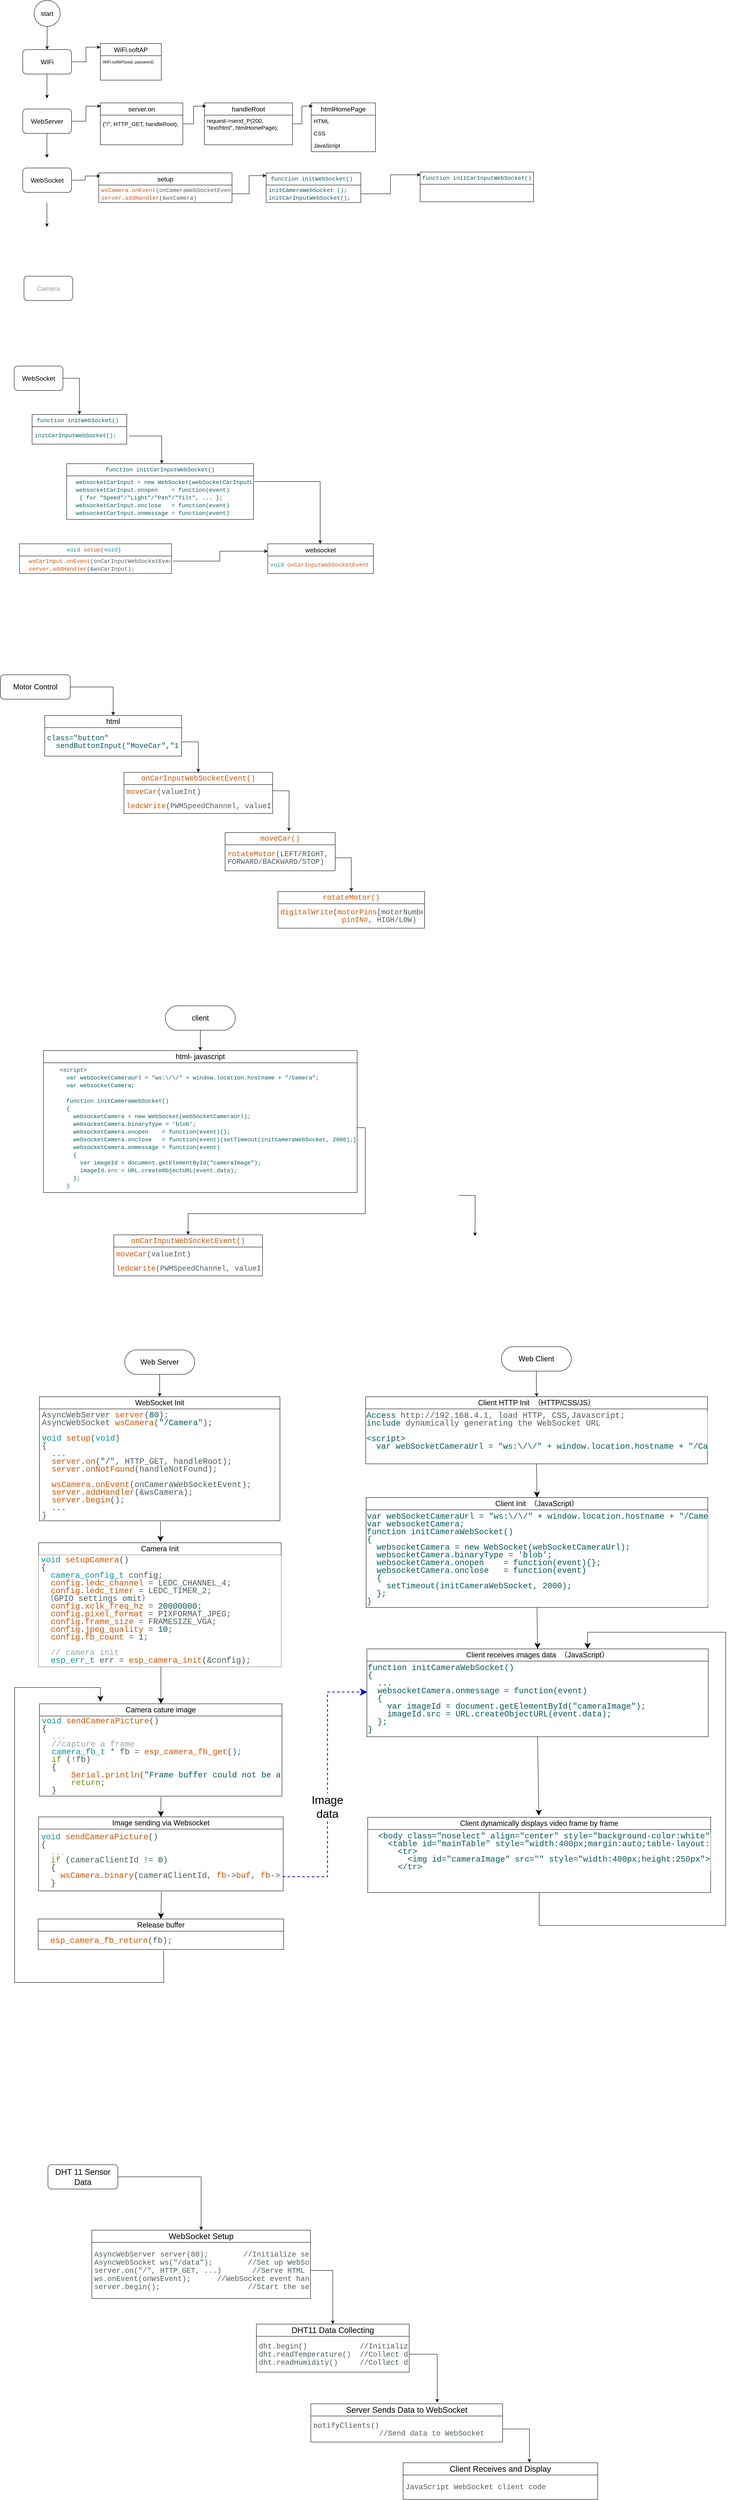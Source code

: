 <mxfile version="24.9.0">
  <diagram name="Page-1" id="tJk3DOJ3ouYaLZDvNiuA">
    <mxGraphModel dx="2049" dy="1114" grid="0" gridSize="10" guides="0" tooltips="0" connect="1" arrows="1" fold="1" page="0" pageScale="1" pageWidth="1100" pageHeight="850" math="0" shadow="0">
      <root>
        <mxCell id="0" />
        <mxCell id="1" parent="0" />
        <mxCell id="m20s02qyv-5c8VBNTpsZ-1" value="start" style="ellipse;whiteSpace=wrap;html=1;aspect=fixed;fontSize=16;" parent="1" vertex="1">
          <mxGeometry x="118" y="107" width="64" height="64" as="geometry" />
        </mxCell>
        <mxCell id="m20s02qyv-5c8VBNTpsZ-2" value="WiFi" style="rounded=1;whiteSpace=wrap;html=1;fontSize=16;" parent="1" vertex="1">
          <mxGeometry x="90" y="228" width="120" height="60" as="geometry" />
        </mxCell>
        <mxCell id="m20s02qyv-5c8VBNTpsZ-3" value="WebServer" style="rounded=1;whiteSpace=wrap;html=1;fontSize=16;" parent="1" vertex="1">
          <mxGeometry x="90" y="374" width="120" height="60" as="geometry" />
        </mxCell>
        <mxCell id="m20s02qyv-5c8VBNTpsZ-8" value="&lt;font style=&quot;font-size: 16px;&quot;&gt;server.on&lt;/font&gt;" style="swimlane;fontStyle=0;childLayout=stackLayout;horizontal=1;startSize=30;horizontalStack=0;resizeParent=1;resizeParentMax=0;resizeLast=0;collapsible=1;marginBottom=0;whiteSpace=wrap;html=1;" parent="1" vertex="1">
          <mxGeometry x="281" y="359" width="203" height="103" as="geometry">
            <mxRectangle x="281" y="515" width="90" height="30" as="alternateBounds" />
          </mxGeometry>
        </mxCell>
        <mxCell id="m20s02qyv-5c8VBNTpsZ-9" value="&lt;font style=&quot;font-size: 14px;&quot;&gt;(&quot;/&quot;, HTTP_GET, handleRoot);&lt;/font&gt;" style="text;strokeColor=none;fillColor=none;align=left;verticalAlign=middle;spacingLeft=4;spacingRight=4;overflow=hidden;points=[[0,0.5],[1,0.5]];portConstraint=eastwest;rotatable=0;whiteSpace=wrap;html=1;" parent="m20s02qyv-5c8VBNTpsZ-8" vertex="1">
          <mxGeometry y="30" width="203" height="43" as="geometry" />
        </mxCell>
        <mxCell id="m20s02qyv-5c8VBNTpsZ-11" value="&amp;nbsp;" style="text;strokeColor=none;fillColor=none;align=left;verticalAlign=middle;spacingLeft=4;spacingRight=4;overflow=hidden;points=[[0,0.5],[1,0.5]];portConstraint=eastwest;rotatable=0;whiteSpace=wrap;html=1;" parent="m20s02qyv-5c8VBNTpsZ-8" vertex="1">
          <mxGeometry y="73" width="203" height="30" as="geometry" />
        </mxCell>
        <mxCell id="m20s02qyv-5c8VBNTpsZ-12" value="&lt;font style=&quot;font-size: 16px;&quot;&gt;handleRoot&lt;/font&gt;" style="swimlane;fontStyle=0;childLayout=stackLayout;horizontal=1;startSize=30;horizontalStack=0;resizeParent=1;resizeParentMax=0;resizeLast=0;collapsible=1;marginBottom=0;whiteSpace=wrap;html=1;" parent="1" vertex="1">
          <mxGeometry x="537" y="359" width="217" height="103" as="geometry" />
        </mxCell>
        <mxCell id="m20s02qyv-5c8VBNTpsZ-13" value="&lt;font style=&quot;font-size: 14px;&quot;&gt;request-&amp;gt;send_P(200, &quot;text/html&quot;, htmlHomePage);&lt;/font&gt;" style="text;strokeColor=none;fillColor=none;align=left;verticalAlign=middle;spacingLeft=4;spacingRight=4;overflow=hidden;points=[[0,0.5],[1,0.5]];portConstraint=eastwest;rotatable=0;whiteSpace=wrap;html=1;" parent="m20s02qyv-5c8VBNTpsZ-12" vertex="1">
          <mxGeometry y="30" width="217" height="43" as="geometry" />
        </mxCell>
        <mxCell id="m20s02qyv-5c8VBNTpsZ-14" value="&amp;nbsp;" style="text;strokeColor=none;fillColor=none;align=left;verticalAlign=middle;spacingLeft=4;spacingRight=4;overflow=hidden;points=[[0,0.5],[1,0.5]];portConstraint=eastwest;rotatable=0;whiteSpace=wrap;html=1;" parent="m20s02qyv-5c8VBNTpsZ-12" vertex="1">
          <mxGeometry y="73" width="217" height="30" as="geometry" />
        </mxCell>
        <mxCell id="m20s02qyv-5c8VBNTpsZ-16" value="&lt;font style=&quot;font-size: 16px;&quot;&gt;htmlHomePage&lt;/font&gt;" style="swimlane;fontStyle=0;childLayout=stackLayout;horizontal=1;startSize=30;horizontalStack=0;resizeParent=1;resizeParentMax=0;resizeLast=0;collapsible=1;marginBottom=0;whiteSpace=wrap;html=1;" parent="1" vertex="1">
          <mxGeometry x="800" y="359" width="158" height="120" as="geometry" />
        </mxCell>
        <mxCell id="m20s02qyv-5c8VBNTpsZ-17" value="HTML" style="text;strokeColor=none;fillColor=none;align=left;verticalAlign=middle;spacingLeft=4;spacingRight=4;overflow=hidden;points=[[0,0.5],[1,0.5]];portConstraint=eastwest;rotatable=0;whiteSpace=wrap;html=1;fontSize=14;" parent="m20s02qyv-5c8VBNTpsZ-16" vertex="1">
          <mxGeometry y="30" width="158" height="30" as="geometry" />
        </mxCell>
        <mxCell id="m20s02qyv-5c8VBNTpsZ-18" value="CSS" style="text;strokeColor=none;fillColor=none;align=left;verticalAlign=middle;spacingLeft=4;spacingRight=4;overflow=hidden;points=[[0,0.5],[1,0.5]];portConstraint=eastwest;rotatable=0;whiteSpace=wrap;html=1;fontSize=14;" parent="m20s02qyv-5c8VBNTpsZ-16" vertex="1">
          <mxGeometry y="60" width="158" height="30" as="geometry" />
        </mxCell>
        <mxCell id="m20s02qyv-5c8VBNTpsZ-19" value="JavaScript" style="text;strokeColor=none;fillColor=none;align=left;verticalAlign=middle;spacingLeft=4;spacingRight=4;overflow=hidden;points=[[0,0.5],[1,0.5]];portConstraint=eastwest;rotatable=0;whiteSpace=wrap;html=1;fontSize=14;" parent="m20s02qyv-5c8VBNTpsZ-16" vertex="1">
          <mxGeometry y="90" width="158" height="30" as="geometry" />
        </mxCell>
        <mxCell id="m20s02qyv-5c8VBNTpsZ-23" value="" style="endArrow=classic;html=1;rounded=0;exitX=0.5;exitY=1;exitDx=0;exitDy=0;" parent="1" source="m20s02qyv-5c8VBNTpsZ-1" target="m20s02qyv-5c8VBNTpsZ-2" edge="1">
          <mxGeometry width="50" height="50" relative="1" as="geometry">
            <mxPoint x="220" y="388" as="sourcePoint" />
            <mxPoint x="290" y="388" as="targetPoint" />
          </mxGeometry>
        </mxCell>
        <mxCell id="m20s02qyv-5c8VBNTpsZ-24" value="" style="endArrow=classic;html=1;rounded=0;exitX=0.5;exitY=1;exitDx=0;exitDy=0;" parent="1" edge="1">
          <mxGeometry width="50" height="50" relative="1" as="geometry">
            <mxPoint x="149.58" y="288" as="sourcePoint" />
            <mxPoint x="149.58" y="348" as="targetPoint" />
          </mxGeometry>
        </mxCell>
        <mxCell id="m20s02qyv-5c8VBNTpsZ-25" value="&lt;font style=&quot;font-size: 18px;&quot; color=&quot;#000000&quot;&gt;Motor Control&lt;/font&gt;" style="rounded=1;whiteSpace=wrap;html=1;fontSize=18;fontColor=#999999;" parent="1" vertex="1">
          <mxGeometry x="35" y="1765" width="172" height="60" as="geometry" />
        </mxCell>
        <mxCell id="m20s02qyv-5c8VBNTpsZ-26" value="" style="endArrow=classic;html=1;rounded=0;exitX=0.5;exitY=1;exitDx=0;exitDy=0;" parent="1" edge="1">
          <mxGeometry width="50" height="50" relative="1" as="geometry">
            <mxPoint x="149.5" y="434" as="sourcePoint" />
            <mxPoint x="149.5" y="494" as="targetPoint" />
          </mxGeometry>
        </mxCell>
        <mxCell id="m20s02qyv-5c8VBNTpsZ-27" value="&lt;font style=&quot;font-size: 16px;&quot;&gt;WiFi.softAP&lt;/font&gt;" style="swimlane;fontStyle=0;childLayout=stackLayout;horizontal=1;startSize=30;horizontalStack=0;resizeParent=1;resizeParentMax=0;resizeLast=0;collapsible=1;marginBottom=0;whiteSpace=wrap;html=1;" parent="1" vertex="1">
          <mxGeometry x="281" y="213" width="150" height="90" as="geometry">
            <mxRectangle x="281" y="213" width="119" height="31" as="alternateBounds" />
          </mxGeometry>
        </mxCell>
        <mxCell id="m20s02qyv-5c8VBNTpsZ-28" value="&lt;font style=&quot;font-size: 10px;&quot;&gt;WiFi.softAP(ssid, password)&lt;/font&gt;" style="text;strokeColor=none;fillColor=none;align=left;verticalAlign=middle;spacingLeft=4;spacingRight=4;overflow=hidden;points=[[0,0.5],[1,0.5]];portConstraint=eastwest;rotatable=0;whiteSpace=wrap;html=1;" parent="m20s02qyv-5c8VBNTpsZ-27" vertex="1">
          <mxGeometry y="30" width="150" height="30" as="geometry" />
        </mxCell>
        <mxCell id="m20s02qyv-5c8VBNTpsZ-29" value="&amp;nbsp;" style="text;strokeColor=none;fillColor=none;align=left;verticalAlign=middle;spacingLeft=4;spacingRight=4;overflow=hidden;points=[[0,0.5],[1,0.5]];portConstraint=eastwest;rotatable=0;whiteSpace=wrap;html=1;" parent="m20s02qyv-5c8VBNTpsZ-27" vertex="1">
          <mxGeometry y="60" width="150" height="30" as="geometry" />
        </mxCell>
        <mxCell id="m20s02qyv-5c8VBNTpsZ-30" value="&lt;font style=&quot;font-size: 16px;&quot;&gt;Camera&lt;/font&gt;" style="rounded=1;whiteSpace=wrap;html=1;fontColor=#999999;" parent="1" vertex="1">
          <mxGeometry x="93" y="785" width="120" height="60" as="geometry" />
        </mxCell>
        <mxCell id="m20s02qyv-5c8VBNTpsZ-35" value="&lt;font color=&quot;#000000&quot;&gt;WebSocket&lt;/font&gt;" style="rounded=1;whiteSpace=wrap;html=1;fontSize=16;fontColor=#999999;" parent="1" vertex="1">
          <mxGeometry x="90" y="519" width="120" height="60" as="geometry" />
        </mxCell>
        <mxCell id="m20s02qyv-5c8VBNTpsZ-39" value="" style="endArrow=classic;html=1;rounded=0;exitX=0.5;exitY=1;exitDx=0;exitDy=0;" parent="1" edge="1">
          <mxGeometry width="50" height="50" relative="1" as="geometry">
            <mxPoint x="149.41" y="604" as="sourcePoint" />
            <mxPoint x="149.41" y="664" as="targetPoint" />
          </mxGeometry>
        </mxCell>
        <mxCell id="m20s02qyv-5c8VBNTpsZ-40" value="&lt;font style=&quot;font-size: 18px;&quot;&gt;html&lt;/font&gt;" style="swimlane;fontStyle=0;childLayout=stackLayout;horizontal=1;startSize=30;horizontalStack=0;resizeParent=1;resizeParentMax=0;resizeLast=0;collapsible=1;marginBottom=0;whiteSpace=wrap;html=1;fontSize=18;" parent="1" vertex="1">
          <mxGeometry x="144" y="1865" width="337" height="100" as="geometry" />
        </mxCell>
        <mxCell id="m20s02qyv-5c8VBNTpsZ-41" value="&lt;div style=&quot;color: rgb(78, 91, 97); background-color: rgb(255, 255, 255); font-family: Consolas, &amp;quot;Courier New&amp;quot;, monospace; line-height: 19px; white-space: pre; font-size: 18px;&quot;&gt;&lt;span style=&quot;color: rgb(0, 92, 95); font-size: 18px;&quot;&gt;class=&quot;button&quot; &lt;br style=&quot;font-size: 18px;&quot;&gt;  &lt;/span&gt;&lt;span style=&quot;color: rgb(0, 92, 95); font-size: 18px;&quot;&gt;sendButtonInput(&quot;MoveCar&quot;,&quot;1&quot;)&lt;/span&gt;&lt;/div&gt;" style="text;strokeColor=none;fillColor=none;align=left;verticalAlign=middle;spacingLeft=4;spacingRight=4;overflow=hidden;points=[[0,0.5],[1,0.5]];portConstraint=eastwest;rotatable=0;whiteSpace=wrap;html=1;fontSize=18;" parent="m20s02qyv-5c8VBNTpsZ-40" vertex="1">
          <mxGeometry y="30" width="337" height="70" as="geometry" />
        </mxCell>
        <mxCell id="m20s02qyv-5c8VBNTpsZ-44" value="&lt;div style=&quot;color: rgb(78, 91, 97); background-color: rgb(255, 255, 255); font-family: Consolas, &amp;quot;Courier New&amp;quot;, monospace; font-size: 18px; line-height: 19px; white-space: pre;&quot;&gt;&lt;span style=&quot;color: rgb(211, 84, 0); font-size: 18px;&quot;&gt;onCarInputWebSocketEvent()&lt;/span&gt;&lt;/div&gt;" style="swimlane;fontStyle=0;childLayout=stackLayout;horizontal=1;startSize=30;horizontalStack=0;resizeParent=1;resizeParentMax=0;resizeLast=0;collapsible=1;marginBottom=0;whiteSpace=wrap;html=1;fontSize=18;" parent="1" vertex="1">
          <mxGeometry x="339" y="2005" width="366" height="101" as="geometry">
            <mxRectangle x="616" y="486" width="235" height="31" as="alternateBounds" />
          </mxGeometry>
        </mxCell>
        <mxCell id="m20s02qyv-5c8VBNTpsZ-45" value="&lt;div style=&quot;color: rgb(78, 91, 97); background-color: rgb(255, 255, 255); font-family: Consolas, &amp;quot;Courier New&amp;quot;, monospace; line-height: 19px; white-space: pre; font-size: 18px;&quot;&gt;&lt;span style=&quot;color: rgb(211, 84, 0); font-size: 18px;&quot;&gt;moveCar&lt;/span&gt;&lt;span style=&quot;color: rgb(67, 79, 84); font-size: 18px;&quot;&gt;(&lt;/span&gt;valueInt&lt;span style=&quot;color: rgb(67, 79, 84); font-size: 18px;&quot;&gt;)&lt;/span&gt;&lt;/div&gt;" style="text;strokeColor=none;fillColor=none;align=left;verticalAlign=middle;spacingLeft=4;spacingRight=4;overflow=hidden;points=[[0,0.5],[1,0.5]];portConstraint=eastwest;rotatable=0;whiteSpace=wrap;html=1;fontSize=18;" parent="m20s02qyv-5c8VBNTpsZ-44" vertex="1">
          <mxGeometry y="30" width="366" height="35" as="geometry" />
        </mxCell>
        <mxCell id="m20s02qyv-5c8VBNTpsZ-46" value="&lt;div style=&quot;color: rgb(78, 91, 97); background-color: rgb(255, 255, 255); font-family: Consolas, &amp;quot;Courier New&amp;quot;, monospace; line-height: 19px; white-space: pre; font-size: 18px;&quot;&gt;&lt;span style=&quot;color: rgb(211, 84, 0); font-size: 18px;&quot;&gt;ledcWrite&lt;/span&gt;&lt;span style=&quot;color: rgb(67, 79, 84); font-size: 18px;&quot;&gt;(&lt;/span&gt;PWMSpeedChannel, valueInt&lt;span style=&quot;color: rgb(67, 79, 84); font-size: 18px;&quot;&gt;)&lt;/span&gt;&lt;/div&gt;" style="text;strokeColor=none;fillColor=none;align=left;verticalAlign=middle;spacingLeft=4;spacingRight=4;overflow=hidden;points=[[0,0.5],[1,0.5]];portConstraint=eastwest;rotatable=0;whiteSpace=wrap;html=1;fontSize=18;" parent="m20s02qyv-5c8VBNTpsZ-44" vertex="1">
          <mxGeometry y="65" width="366" height="36" as="geometry" />
        </mxCell>
        <mxCell id="m20s02qyv-5c8VBNTpsZ-48" value="&lt;div style=&quot;color: rgb(78, 91, 97); background-color: rgb(255, 255, 255); font-family: Consolas, &amp;quot;Courier New&amp;quot;, monospace; font-size: 18px; line-height: 19px; white-space: pre;&quot;&gt;&lt;span style=&quot;color: rgb(211, 84, 0); font-size: 18px;&quot;&gt;moveCar&lt;/span&gt;&lt;span style=&quot;color: rgb(211, 84, 0); font-size: 18px;&quot;&gt;()&lt;/span&gt;&lt;/div&gt;" style="swimlane;fontStyle=0;childLayout=stackLayout;horizontal=1;startSize=30;horizontalStack=0;resizeParent=1;resizeParentMax=0;resizeLast=0;collapsible=1;marginBottom=0;whiteSpace=wrap;html=1;fontSize=18;" parent="1" vertex="1">
          <mxGeometry x="588" y="2153" width="271" height="94" as="geometry" />
        </mxCell>
        <mxCell id="m20s02qyv-5c8VBNTpsZ-49" value="&lt;div style=&quot;color: rgb(78, 91, 97); background-color: rgb(255, 255, 255); font-family: Consolas, &amp;quot;Courier New&amp;quot;, monospace; line-height: 19px; white-space: pre; font-size: 18px;&quot;&gt;&lt;div style=&quot;line-height: 19px; font-size: 18px;&quot;&gt;&lt;span style=&quot;color: rgb(211, 84, 0); font-size: 18px;&quot;&gt;rotateMotor&lt;/span&gt;&lt;span style=&quot;color: rgb(67, 79, 84); font-size: 18px;&quot;&gt;(LEFT/&lt;/span&gt;RIGHT, &lt;br style=&quot;font-size: 18px;&quot;&gt;FORWARD/BACKWARD/STOP&lt;span style=&quot;color: rgb(67, 79, 84); font-size: 18px;&quot;&gt;)&lt;/span&gt;&lt;/div&gt;&lt;/div&gt;" style="text;strokeColor=none;fillColor=none;align=left;verticalAlign=middle;spacingLeft=4;spacingRight=4;overflow=hidden;points=[[0,0.5],[1,0.5]];portConstraint=eastwest;rotatable=0;whiteSpace=wrap;html=1;fontSize=18;" parent="m20s02qyv-5c8VBNTpsZ-48" vertex="1">
          <mxGeometry y="30" width="271" height="64" as="geometry" />
        </mxCell>
        <mxCell id="m20s02qyv-5c8VBNTpsZ-51" value="&lt;div style=&quot;background-color: rgb(255, 255, 255); font-family: Consolas, &amp;quot;Courier New&amp;quot;, monospace; font-size: 18px; line-height: 19px; white-space: pre;&quot;&gt;&lt;span style=&quot;color: rgb(211, 84, 0); font-size: 18px;&quot;&gt;rotateMotor&lt;/span&gt;&lt;span style=&quot;color: rgb(211, 84, 0); font-size: 18px;&quot;&gt;()&lt;/span&gt;&lt;/div&gt;" style="swimlane;fontStyle=0;childLayout=stackLayout;horizontal=1;startSize=30;horizontalStack=0;resizeParent=1;resizeParentMax=0;resizeLast=0;collapsible=1;marginBottom=0;whiteSpace=wrap;html=1;fontSize=18;" parent="1" vertex="1">
          <mxGeometry x="718" y="2298" width="361" height="90" as="geometry" />
        </mxCell>
        <mxCell id="m20s02qyv-5c8VBNTpsZ-52" value="&lt;div style=&quot;color: rgb(78, 91, 97); background-color: rgb(255, 255, 255); font-family: Consolas, &amp;quot;Courier New&amp;quot;, monospace; line-height: 19px; white-space: pre; font-size: 18px;&quot;&gt;&lt;div style=&quot;line-height: 19px; font-size: 18px;&quot;&gt;&lt;div style=&quot;line-height: 19px; font-size: 18px;&quot;&gt;&lt;span style=&quot;color: rgb(211, 84, 0); font-size: 18px;&quot;&gt;digitalWrite&lt;/span&gt;&lt;span style=&quot;color: rgb(67, 79, 84); font-size: 18px;&quot;&gt;(&lt;/span&gt;&lt;span style=&quot;color: rgb(211, 84, 0); font-size: 18px;&quot;&gt;motorPins&lt;/span&gt;[motorNumber].&lt;br style=&quot;font-size: 18px;&quot;&gt;&lt;span style=&quot;color: rgb(211, 84, 0); font-size: 18px;&quot;&gt;              pinIN#&lt;/span&gt;, HIGH/LOW&lt;span style=&quot;color: rgb(67, 79, 84); font-size: 18px;&quot;&gt;)&lt;/span&gt;&lt;/div&gt;&lt;/div&gt;&lt;/div&gt;" style="text;strokeColor=none;fillColor=none;align=left;verticalAlign=middle;spacingLeft=4;spacingRight=4;overflow=hidden;points=[[0,0.5],[1,0.5]];portConstraint=eastwest;rotatable=0;whiteSpace=wrap;html=1;fontSize=18;" parent="m20s02qyv-5c8VBNTpsZ-51" vertex="1">
          <mxGeometry y="30" width="361" height="60" as="geometry" />
        </mxCell>
        <mxCell id="m20s02qyv-5c8VBNTpsZ-56" style="edgeStyle=orthogonalEdgeStyle;rounded=0;orthogonalLoop=1;jettySize=auto;html=1;exitX=1;exitY=0.5;exitDx=0;exitDy=0;entryX=0.5;entryY=0;entryDx=0;entryDy=0;fontSize=18;" parent="1" source="m20s02qyv-5c8VBNTpsZ-41" target="m20s02qyv-5c8VBNTpsZ-44" edge="1">
          <mxGeometry relative="1" as="geometry">
            <mxPoint x="765" y="1995" as="targetPoint" />
          </mxGeometry>
        </mxCell>
        <mxCell id="m20s02qyv-5c8VBNTpsZ-57" style="edgeStyle=orthogonalEdgeStyle;rounded=0;orthogonalLoop=1;jettySize=auto;html=1;exitX=1;exitY=0.5;exitDx=0;exitDy=0;entryX=0.02;entryY=0.076;entryDx=0;entryDy=0;entryPerimeter=0;" parent="1" source="m20s02qyv-5c8VBNTpsZ-9" target="m20s02qyv-5c8VBNTpsZ-12" edge="1">
          <mxGeometry relative="1" as="geometry" />
        </mxCell>
        <mxCell id="m20s02qyv-5c8VBNTpsZ-58" style="edgeStyle=orthogonalEdgeStyle;rounded=0;orthogonalLoop=1;jettySize=auto;html=1;exitX=1;exitY=0.5;exitDx=0;exitDy=0;entryX=0.023;entryY=0.065;entryDx=0;entryDy=0;entryPerimeter=0;" parent="1" source="m20s02qyv-5c8VBNTpsZ-13" target="m20s02qyv-5c8VBNTpsZ-16" edge="1">
          <mxGeometry relative="1" as="geometry" />
        </mxCell>
        <mxCell id="m20s02qyv-5c8VBNTpsZ-59" style="edgeStyle=orthogonalEdgeStyle;rounded=0;orthogonalLoop=1;jettySize=auto;html=1;exitX=1;exitY=0.5;exitDx=0;exitDy=0;entryX=0.007;entryY=0.076;entryDx=0;entryDy=0;entryPerimeter=0;" parent="1" source="m20s02qyv-5c8VBNTpsZ-3" target="m20s02qyv-5c8VBNTpsZ-8" edge="1">
          <mxGeometry relative="1" as="geometry" />
        </mxCell>
        <mxCell id="m20s02qyv-5c8VBNTpsZ-60" style="edgeStyle=orthogonalEdgeStyle;rounded=0;orthogonalLoop=1;jettySize=auto;html=1;exitX=1;exitY=0.5;exitDx=0;exitDy=0;entryX=0.002;entryY=0.1;entryDx=0;entryDy=0;entryPerimeter=0;" parent="1" source="m20s02qyv-5c8VBNTpsZ-2" target="m20s02qyv-5c8VBNTpsZ-27" edge="1">
          <mxGeometry relative="1" as="geometry" />
        </mxCell>
        <mxCell id="m20s02qyv-5c8VBNTpsZ-61" style="edgeStyle=orthogonalEdgeStyle;rounded=0;orthogonalLoop=1;jettySize=auto;html=1;exitX=1;exitY=0.5;exitDx=0;exitDy=0;entryX=0.5;entryY=0;entryDx=0;entryDy=0;fontSize=18;" parent="1" source="m20s02qyv-5c8VBNTpsZ-25" target="m20s02qyv-5c8VBNTpsZ-40" edge="1">
          <mxGeometry relative="1" as="geometry">
            <mxPoint x="199" y="1812.0" as="sourcePoint" />
          </mxGeometry>
        </mxCell>
        <mxCell id="m20s02qyv-5c8VBNTpsZ-62" value="&lt;span style=&quot;font-size: 16px;&quot;&gt;setup&lt;/span&gt;" style="swimlane;fontStyle=0;childLayout=stackLayout;horizontal=1;startSize=30;horizontalStack=0;resizeParent=1;resizeParentMax=0;resizeLast=0;collapsible=1;marginBottom=0;whiteSpace=wrap;html=1;" parent="1" vertex="1">
          <mxGeometry x="277" y="531" width="328" height="73" as="geometry">
            <mxRectangle x="281" y="515" width="90" height="30" as="alternateBounds" />
          </mxGeometry>
        </mxCell>
        <mxCell id="m20s02qyv-5c8VBNTpsZ-63" value="&lt;div style=&quot;color: rgb(78, 91, 97); background-color: rgb(255, 255, 255); font-family: Consolas, &amp;quot;Courier New&amp;quot;, monospace; font-size: 14px; line-height: 19px; white-space: pre;&quot;&gt;&lt;div&gt;&lt;span style=&quot;color: #d35400;&quot;&gt;wsCamera&lt;/span&gt;.&lt;span style=&quot;color: #d35400;&quot;&gt;onEvent&lt;/span&gt;&lt;span style=&quot;color: #434f54;&quot;&gt;(&lt;/span&gt;onCameraWebSocketEvent&lt;span style=&quot;color: #434f54;&quot;&gt;)&lt;/span&gt;;&lt;/div&gt;&lt;div&gt;&lt;span style=&quot;color: #d35400;&quot;&gt;server&lt;/span&gt;.&lt;span style=&quot;color: #d35400;&quot;&gt;addHandler&lt;/span&gt;&lt;span style=&quot;color: #434f54;&quot;&gt;(&lt;/span&gt;&amp;amp;wsCamera&lt;span style=&quot;color: #434f54;&quot;&gt;)&lt;/span&gt;&lt;/div&gt;&lt;/div&gt;" style="text;strokeColor=none;fillColor=none;align=left;verticalAlign=middle;spacingLeft=4;spacingRight=4;overflow=hidden;points=[[0,0.5],[1,0.5]];portConstraint=eastwest;rotatable=0;whiteSpace=wrap;html=1;" parent="m20s02qyv-5c8VBNTpsZ-62" vertex="1">
          <mxGeometry y="30" width="328" height="43" as="geometry" />
        </mxCell>
        <mxCell id="m20s02qyv-5c8VBNTpsZ-66" value="&lt;div style=&quot;color: rgb(78, 91, 97); background-color: rgb(255, 255, 255); font-family: Consolas, &amp;quot;Courier New&amp;quot;, monospace; font-size: 14px; line-height: 19px; white-space: pre;&quot;&gt;&lt;div style=&quot;line-height: 19px;&quot;&gt;&lt;div style=&quot;line-height: 19px;&quot;&gt;&lt;span style=&quot;color: #005c5f;&quot;&gt;function initWebSocket() &lt;/span&gt;&lt;/div&gt;&lt;/div&gt;&lt;/div&gt;" style="swimlane;fontStyle=0;childLayout=stackLayout;horizontal=1;startSize=30;horizontalStack=0;resizeParent=1;resizeParentMax=0;resizeLast=0;collapsible=1;marginBottom=0;whiteSpace=wrap;html=1;" parent="1" vertex="1">
          <mxGeometry x="689" y="531" width="233" height="73" as="geometry">
            <mxRectangle x="281" y="515" width="90" height="30" as="alternateBounds" />
          </mxGeometry>
        </mxCell>
        <mxCell id="m20s02qyv-5c8VBNTpsZ-67" value="&lt;div style=&quot;color: rgb(78, 91, 97); background-color: rgb(255, 255, 255); font-family: Consolas, &amp;quot;Courier New&amp;quot;, monospace; font-size: 14px; line-height: 19px; white-space: pre;&quot;&gt;&lt;div style=&quot;line-height: 19px;&quot;&gt;&lt;div&gt;&lt;span style=&quot;color: #005c5f;&quot;&gt;initCameraWebSocket ();&lt;/span&gt;&lt;/div&gt;&lt;div&gt;&lt;span style=&quot;color: #005c5f;&quot;&gt;initCarInputWebSocket();&lt;/span&gt;&lt;/div&gt;&lt;/div&gt;&lt;/div&gt;" style="text;strokeColor=none;fillColor=none;align=left;verticalAlign=middle;spacingLeft=4;spacingRight=4;overflow=hidden;points=[[0,0.5],[1,0.5]];portConstraint=eastwest;rotatable=0;whiteSpace=wrap;html=1;" parent="m20s02qyv-5c8VBNTpsZ-66" vertex="1">
          <mxGeometry y="30" width="233" height="43" as="geometry" />
        </mxCell>
        <mxCell id="m20s02qyv-5c8VBNTpsZ-68" value="&lt;div style=&quot;color: rgb(78, 91, 97); background-color: rgb(255, 255, 255); font-family: Consolas, &amp;quot;Courier New&amp;quot;, monospace; font-size: 14px; line-height: 19px; white-space: pre;&quot;&gt;&lt;div style=&quot;line-height: 19px;&quot;&gt;&lt;span style=&quot;color: #005c5f;&quot;&gt;function initCarInputWebSocket()&lt;/span&gt;&lt;/div&gt;&lt;/div&gt;" style="swimlane;fontStyle=0;childLayout=stackLayout;horizontal=1;startSize=30;horizontalStack=0;resizeParent=1;resizeParentMax=0;resizeLast=0;collapsible=1;marginBottom=0;whiteSpace=wrap;html=1;" parent="1" vertex="1">
          <mxGeometry x="1068" y="529" width="279" height="73" as="geometry">
            <mxRectangle x="281" y="515" width="90" height="30" as="alternateBounds" />
          </mxGeometry>
        </mxCell>
        <mxCell id="m20s02qyv-5c8VBNTpsZ-69" value="&lt;div style=&quot;background-color: rgb(255, 255, 255); font-family: Consolas, &amp;quot;Courier New&amp;quot;, monospace; font-size: 14px; line-height: 19px; white-space: pre;&quot;&gt;&lt;br&gt;&lt;/div&gt;" style="text;strokeColor=none;fillColor=none;align=left;verticalAlign=middle;spacingLeft=4;spacingRight=4;overflow=hidden;points=[[0,0.5],[1,0.5]];portConstraint=eastwest;rotatable=0;whiteSpace=wrap;html=1;" parent="m20s02qyv-5c8VBNTpsZ-68" vertex="1">
          <mxGeometry y="30" width="279" height="43" as="geometry" />
        </mxCell>
        <mxCell id="m20s02qyv-5c8VBNTpsZ-70" style="edgeStyle=orthogonalEdgeStyle;rounded=0;orthogonalLoop=1;jettySize=auto;html=1;exitX=1;exitY=0.5;exitDx=0;exitDy=0;entryX=0.011;entryY=0.106;entryDx=0;entryDy=0;entryPerimeter=0;" parent="1" source="m20s02qyv-5c8VBNTpsZ-35" target="m20s02qyv-5c8VBNTpsZ-62" edge="1">
          <mxGeometry relative="1" as="geometry" />
        </mxCell>
        <mxCell id="m20s02qyv-5c8VBNTpsZ-71" style="edgeStyle=orthogonalEdgeStyle;rounded=0;orthogonalLoop=1;jettySize=auto;html=1;exitX=1;exitY=0.5;exitDx=0;exitDy=0;entryX=0.001;entryY=0.093;entryDx=0;entryDy=0;entryPerimeter=0;" parent="1" source="m20s02qyv-5c8VBNTpsZ-63" target="m20s02qyv-5c8VBNTpsZ-66" edge="1">
          <mxGeometry relative="1" as="geometry" />
        </mxCell>
        <mxCell id="m20s02qyv-5c8VBNTpsZ-72" style="edgeStyle=orthogonalEdgeStyle;rounded=0;orthogonalLoop=1;jettySize=auto;html=1;exitX=1;exitY=0.5;exitDx=0;exitDy=0;entryX=0.004;entryY=0.094;entryDx=0;entryDy=0;entryPerimeter=0;" parent="1" source="m20s02qyv-5c8VBNTpsZ-67" target="m20s02qyv-5c8VBNTpsZ-68" edge="1">
          <mxGeometry relative="1" as="geometry" />
        </mxCell>
        <mxCell id="m20s02qyv-5c8VBNTpsZ-74" value="&lt;font color=&quot;#000000&quot;&gt;WebSocket&lt;/font&gt;" style="rounded=1;whiteSpace=wrap;html=1;fontSize=16;fontColor=#999999;" parent="1" vertex="1">
          <mxGeometry x="69" y="1006" width="120" height="60" as="geometry" />
        </mxCell>
        <mxCell id="m20s02qyv-5c8VBNTpsZ-75" value="&lt;span style=&quot;font-size: 16px;&quot;&gt;websocket&lt;/span&gt;" style="swimlane;fontStyle=0;childLayout=stackLayout;horizontal=1;startSize=30;horizontalStack=0;resizeParent=1;resizeParentMax=0;resizeLast=0;collapsible=1;marginBottom=0;whiteSpace=wrap;html=1;" parent="1" vertex="1">
          <mxGeometry x="693" y="1443" width="260" height="73" as="geometry">
            <mxRectangle x="281" y="515" width="90" height="30" as="alternateBounds" />
          </mxGeometry>
        </mxCell>
        <mxCell id="m20s02qyv-5c8VBNTpsZ-76" value="&lt;div style=&quot;color: rgb(78, 91, 97); background-color: rgb(255, 255, 255); font-family: Consolas, &amp;quot;Courier New&amp;quot;, monospace; font-size: 14px; line-height: 19px; white-space: pre;&quot;&gt;&lt;div style=&quot;line-height: 19px;&quot;&gt;&lt;div&gt;&lt;div style=&quot;line-height: 19px;&quot;&gt;&lt;span style=&quot;color: #00979d;&quot;&gt;void&lt;/span&gt; &lt;span style=&quot;color: #d35400;&quot;&gt;onCarInputWebSocketEvent&lt;/span&gt;&lt;/div&gt;&lt;/div&gt;&lt;/div&gt;&lt;/div&gt;" style="text;strokeColor=none;fillColor=none;align=left;verticalAlign=middle;spacingLeft=4;spacingRight=4;overflow=hidden;points=[[0,0.5],[1,0.5]];portConstraint=eastwest;rotatable=0;whiteSpace=wrap;html=1;" parent="m20s02qyv-5c8VBNTpsZ-75" vertex="1">
          <mxGeometry y="30" width="260" height="43" as="geometry" />
        </mxCell>
        <mxCell id="m20s02qyv-5c8VBNTpsZ-77" value="&lt;div style=&quot;color: rgb(78, 91, 97); background-color: rgb(255, 255, 255); font-family: Consolas, &amp;quot;Courier New&amp;quot;, monospace; font-size: 14px; line-height: 19px; white-space: pre;&quot;&gt;&lt;div style=&quot;line-height: 19px;&quot;&gt;&lt;div style=&quot;line-height: 19px;&quot;&gt;&lt;span style=&quot;color: #005c5f;&quot;&gt;function initWebSocket() &lt;/span&gt;&lt;/div&gt;&lt;/div&gt;&lt;/div&gt;" style="swimlane;fontStyle=0;childLayout=stackLayout;horizontal=1;startSize=30;horizontalStack=0;resizeParent=1;resizeParentMax=0;resizeLast=0;collapsible=1;marginBottom=0;whiteSpace=wrap;html=1;" parent="1" vertex="1">
          <mxGeometry x="113" y="1125" width="233" height="73" as="geometry">
            <mxRectangle x="281" y="515" width="90" height="30" as="alternateBounds" />
          </mxGeometry>
        </mxCell>
        <mxCell id="m20s02qyv-5c8VBNTpsZ-78" value="&lt;div style=&quot;color: rgb(78, 91, 97); background-color: rgb(255, 255, 255); font-family: Consolas, &amp;quot;Courier New&amp;quot;, monospace; font-size: 14px; line-height: 19px; white-space: pre;&quot;&gt;&lt;div style=&quot;line-height: 19px;&quot;&gt;&lt;div&gt;&lt;span style=&quot;color: rgb(0, 92, 95);&quot;&gt;initCarInputWebSocket();&lt;/span&gt;&lt;/div&gt;&lt;/div&gt;&lt;/div&gt;" style="text;strokeColor=none;fillColor=none;align=left;verticalAlign=middle;spacingLeft=4;spacingRight=4;overflow=hidden;points=[[0,0.5],[1,0.5]];portConstraint=eastwest;rotatable=0;whiteSpace=wrap;html=1;" parent="m20s02qyv-5c8VBNTpsZ-77" vertex="1">
          <mxGeometry y="30" width="233" height="43" as="geometry" />
        </mxCell>
        <mxCell id="m20s02qyv-5c8VBNTpsZ-79" value="&lt;div style=&quot;color: rgb(78, 91, 97); background-color: rgb(255, 255, 255); font-family: Consolas, &amp;quot;Courier New&amp;quot;, monospace; font-size: 14px; line-height: 19px; white-space: pre;&quot;&gt;&lt;div style=&quot;line-height: 19px;&quot;&gt;&lt;span style=&quot;color: #005c5f;&quot;&gt;function initCarInputWebSocket()&lt;/span&gt;&lt;/div&gt;&lt;/div&gt;" style="swimlane;fontStyle=0;childLayout=stackLayout;horizontal=1;startSize=30;horizontalStack=0;resizeParent=1;resizeParentMax=0;resizeLast=0;collapsible=1;marginBottom=0;whiteSpace=wrap;html=1;" parent="1" vertex="1">
          <mxGeometry x="198" y="1246" width="460" height="137" as="geometry">
            <mxRectangle x="281" y="515" width="90" height="30" as="alternateBounds" />
          </mxGeometry>
        </mxCell>
        <mxCell id="m20s02qyv-5c8VBNTpsZ-80" value="&lt;div style=&quot;background-color: rgb(255, 255, 255); font-family: Consolas, &amp;quot;Courier New&amp;quot;, monospace; font-size: 14px; line-height: 19px; white-space: pre;&quot;&gt;&lt;div style=&quot;color: rgb(78, 91, 97); line-height: 19px;&quot;&gt;&lt;div&gt;&lt;span style=&quot;color: #005c5f;&quot;&gt;  websocketCarInput = new WebSocket(webSocketCarInputUrl);&lt;/span&gt;&lt;/div&gt;&lt;div&gt;&lt;span style=&quot;color: #005c5f;&quot;&gt;&amp;nbsp; websocketCarInput.onopen &amp;nbsp; &amp;nbsp;= function(event)&lt;/span&gt;&lt;/div&gt;&lt;div&gt;&lt;span style=&quot;color: #005c5f;&quot;&gt;&amp;nbsp;  { for &lt;/span&gt;&lt;span style=&quot;color: rgb(0, 92, 95);&quot;&gt;&quot;Speed&quot;/&lt;/span&gt;&lt;span style=&quot;color: rgb(0, 92, 95);&quot;&gt;&quot;Light&quot;/&lt;/span&gt;&lt;span style=&quot;color: rgb(0, 92, 95);&quot;&gt;&quot;Pan&quot;/&lt;/span&gt;&lt;span style=&quot;color: rgb(0, 92, 95);&quot;&gt;&quot;Tilt&quot;, ...&lt;/span&gt;&lt;span style=&quot;color: rgb(0, 92, 95);&quot;&gt; };&lt;/span&gt;&lt;/div&gt;&lt;div&gt;&lt;span style=&quot;color: #005c5f;&quot;&gt;&amp;nbsp; websocketCarInput.onclose &amp;nbsp; = function(event)&lt;/span&gt;&lt;/div&gt;&lt;div&gt;&lt;span style=&quot;color: #005c5f;&quot;&gt;&amp;nbsp; websocketCarInput.onmessage = function(event)&lt;/span&gt;&lt;/div&gt;&lt;/div&gt;&lt;/div&gt;" style="text;strokeColor=none;fillColor=none;align=left;verticalAlign=middle;spacingLeft=4;spacingRight=4;overflow=hidden;points=[[0,0.5],[1,0.5]];portConstraint=eastwest;rotatable=0;whiteSpace=wrap;html=1;" parent="m20s02qyv-5c8VBNTpsZ-79" vertex="1">
          <mxGeometry y="30" width="460" height="107" as="geometry" />
        </mxCell>
        <mxCell id="m20s02qyv-5c8VBNTpsZ-84" style="edgeStyle=orthogonalEdgeStyle;rounded=0;orthogonalLoop=1;jettySize=auto;html=1;exitX=1;exitY=0.5;exitDx=0;exitDy=0;entryX=0.5;entryY=0;entryDx=0;entryDy=0;fontColor=default;fontSize=18;" parent="1" source="m20s02qyv-5c8VBNTpsZ-49" target="m20s02qyv-5c8VBNTpsZ-51" edge="1">
          <mxGeometry relative="1" as="geometry" />
        </mxCell>
        <mxCell id="m20s02qyv-5c8VBNTpsZ-86" style="edgeStyle=orthogonalEdgeStyle;rounded=0;orthogonalLoop=1;jettySize=auto;html=1;exitX=1;exitY=0.5;exitDx=0;exitDy=0;fontColor=default;fontSize=18;" parent="1" edge="1">
          <mxGeometry relative="1" as="geometry">
            <mxPoint x="705" y="2050" as="sourcePoint" />
            <mxPoint x="745" y="2150" as="targetPoint" />
          </mxGeometry>
        </mxCell>
        <mxCell id="m20s02qyv-5c8VBNTpsZ-88" style="edgeStyle=orthogonalEdgeStyle;rounded=0;orthogonalLoop=1;jettySize=auto;html=1;exitX=1;exitY=0.5;exitDx=0;exitDy=0;entryX=0.5;entryY=0;entryDx=0;entryDy=0;" parent="1" source="m20s02qyv-5c8VBNTpsZ-74" target="m20s02qyv-5c8VBNTpsZ-77" edge="1">
          <mxGeometry relative="1" as="geometry">
            <mxPoint x="190" y="1026.5" as="sourcePoint" />
            <mxPoint x="277" y="1113" as="targetPoint" />
            <Array as="points">
              <mxPoint x="229" y="1036" />
            </Array>
          </mxGeometry>
        </mxCell>
        <mxCell id="m20s02qyv-5c8VBNTpsZ-89" value="&lt;font color=&quot;#000000&quot;&gt;client&lt;/font&gt;" style="rounded=1;whiteSpace=wrap;html=1;fontSize=18;fontColor=#999999;arcSize=50;" parent="1" vertex="1">
          <mxGeometry x="441" y="2579" width="172" height="60" as="geometry" />
        </mxCell>
        <mxCell id="m20s02qyv-5c8VBNTpsZ-90" value="&lt;font style=&quot;font-size: 18px;&quot;&gt;html- javascript&lt;/font&gt;" style="swimlane;fontStyle=0;childLayout=stackLayout;horizontal=1;startSize=30;horizontalStack=0;resizeParent=1;resizeParentMax=0;resizeLast=0;collapsible=1;marginBottom=0;whiteSpace=wrap;html=1;fontSize=18;" parent="1" vertex="1">
          <mxGeometry x="141" y="2689" width="772" height="349" as="geometry" />
        </mxCell>
        <mxCell id="m20s02qyv-5c8VBNTpsZ-91" value="&lt;div style=&quot;color: rgb(78, 91, 97); background-color: rgb(255, 255, 255); font-family: Consolas, &amp;quot;Courier New&amp;quot;, monospace; line-height: 19px; white-space: pre; font-size: 18px;&quot;&gt;&lt;div style=&quot;font-size: 14px; line-height: 19px;&quot;&gt;&lt;div&gt;&lt;span style=&quot;color: #005c5f;&quot;&gt;&amp;nbsp; &amp;nbsp; &amp;lt;script&amp;gt;&lt;/span&gt;&lt;/div&gt;&lt;div&gt;&lt;span style=&quot;color: #005c5f;&quot;&gt;&amp;nbsp; &amp;nbsp; &amp;nbsp; var webSocketCameraUrl = &quot;ws:\/\/&quot; + window.location.hostname + &quot;/Camera&quot;;&lt;/span&gt;&lt;/div&gt;&lt;div&gt;&lt;span style=&quot;color: #005c5f;&quot;&gt;&amp;nbsp; &amp;nbsp; &amp;nbsp; var websocketCamera;&lt;/span&gt;&lt;/div&gt;&lt;div&gt;&lt;span style=&quot;color: #005c5f;&quot;&gt;&amp;nbsp; &amp;nbsp; &amp;nbsp; &lt;/span&gt;&lt;/div&gt;&lt;div&gt;&lt;span style=&quot;color: #005c5f;&quot;&gt;&amp;nbsp; &amp;nbsp; &amp;nbsp; function initCameraWebSocket() &lt;/span&gt;&lt;/div&gt;&lt;div&gt;&lt;span style=&quot;color: #005c5f;&quot;&gt;&amp;nbsp; &amp;nbsp; &amp;nbsp; {&lt;/span&gt;&lt;/div&gt;&lt;div&gt;&lt;span style=&quot;color: #005c5f;&quot;&gt;&amp;nbsp; &amp;nbsp; &amp;nbsp; &amp;nbsp; websocketCamera = new WebSocket(webSocketCameraUrl);&lt;/span&gt;&lt;/div&gt;&lt;div&gt;&lt;span style=&quot;color: #005c5f;&quot;&gt;&amp;nbsp; &amp;nbsp; &amp;nbsp; &amp;nbsp; websocketCamera.binaryType = &#39;blob&#39;;&lt;/span&gt;&lt;/div&gt;&lt;div&gt;&lt;span style=&quot;color: #005c5f;&quot;&gt;&amp;nbsp; &amp;nbsp; &amp;nbsp; &amp;nbsp; websocketCamera.onopen &amp;nbsp; &amp;nbsp;= function(event){};&lt;/span&gt;&lt;/div&gt;&lt;div&gt;&lt;span style=&quot;color: #005c5f;&quot;&gt;&amp;nbsp; &amp;nbsp; &amp;nbsp; &amp;nbsp; websocketCamera.onclose &amp;nbsp; = function(event){setTimeout(initCameraWebSocket, 2000);};&lt;/span&gt;&lt;/div&gt;&lt;div&gt;&lt;span style=&quot;color: #005c5f;&quot;&gt;&amp;nbsp; &amp;nbsp; &amp;nbsp; &amp;nbsp; websocketCamera.onmessage = function(event)&lt;/span&gt;&lt;/div&gt;&lt;div&gt;&lt;span style=&quot;color: #005c5f;&quot;&gt;&amp;nbsp; &amp;nbsp; &amp;nbsp; &amp;nbsp; {&lt;/span&gt;&lt;/div&gt;&lt;div&gt;&lt;span style=&quot;color: #005c5f;&quot;&gt;&amp;nbsp; &amp;nbsp; &amp;nbsp; &amp;nbsp; &amp;nbsp; var imageId = document.getElementById(&quot;cameraImage&quot;);&lt;/span&gt;&lt;/div&gt;&lt;div&gt;&lt;span style=&quot;color: #005c5f;&quot;&gt;&amp;nbsp; &amp;nbsp; &amp;nbsp; &amp;nbsp; &amp;nbsp; imageId.src = URL.createObjectURL(event.data);&lt;/span&gt;&lt;/div&gt;&lt;div&gt;&lt;span style=&quot;color: #005c5f;&quot;&gt;&amp;nbsp; &amp;nbsp; &amp;nbsp; &amp;nbsp; };&lt;/span&gt;&lt;/div&gt;&lt;div&gt;&lt;span style=&quot;color: #005c5f;&quot;&gt;&amp;nbsp; &amp;nbsp; &amp;nbsp; }&lt;/span&gt;&lt;/div&gt;&lt;/div&gt;&lt;/div&gt;" style="text;strokeColor=none;fillColor=none;align=left;verticalAlign=middle;spacingLeft=4;spacingRight=4;overflow=hidden;points=[[0,0.5],[1,0.5]];portConstraint=eastwest;rotatable=0;whiteSpace=wrap;html=1;fontSize=18;" parent="m20s02qyv-5c8VBNTpsZ-90" vertex="1">
          <mxGeometry y="30" width="772" height="319" as="geometry" />
        </mxCell>
        <mxCell id="m20s02qyv-5c8VBNTpsZ-92" value="&lt;div style=&quot;color: rgb(78, 91, 97); background-color: rgb(255, 255, 255); font-family: Consolas, &amp;quot;Courier New&amp;quot;, monospace; font-size: 18px; line-height: 19px; white-space: pre;&quot;&gt;&lt;span style=&quot;color: rgb(211, 84, 0); font-size: 18px;&quot;&gt;onCarInputWebSocketEvent()&lt;/span&gt;&lt;/div&gt;" style="swimlane;fontStyle=0;childLayout=stackLayout;horizontal=1;startSize=30;horizontalStack=0;resizeParent=1;resizeParentMax=0;resizeLast=0;collapsible=1;marginBottom=0;whiteSpace=wrap;html=1;fontSize=18;" parent="1" vertex="1">
          <mxGeometry x="314" y="3142" width="366" height="101" as="geometry">
            <mxRectangle x="616" y="486" width="235" height="31" as="alternateBounds" />
          </mxGeometry>
        </mxCell>
        <mxCell id="m20s02qyv-5c8VBNTpsZ-93" value="&lt;div style=&quot;color: rgb(78, 91, 97); background-color: rgb(255, 255, 255); font-family: Consolas, &amp;quot;Courier New&amp;quot;, monospace; line-height: 19px; white-space: pre; font-size: 18px;&quot;&gt;&lt;span style=&quot;color: rgb(211, 84, 0); font-size: 18px;&quot;&gt;moveCar&lt;/span&gt;&lt;span style=&quot;color: rgb(67, 79, 84); font-size: 18px;&quot;&gt;(&lt;/span&gt;valueInt&lt;span style=&quot;color: rgb(67, 79, 84); font-size: 18px;&quot;&gt;)&lt;/span&gt;&lt;/div&gt;" style="text;strokeColor=none;fillColor=none;align=left;verticalAlign=middle;spacingLeft=4;spacingRight=4;overflow=hidden;points=[[0,0.5],[1,0.5]];portConstraint=eastwest;rotatable=0;whiteSpace=wrap;html=1;fontSize=18;" parent="m20s02qyv-5c8VBNTpsZ-92" vertex="1">
          <mxGeometry y="30" width="366" height="35" as="geometry" />
        </mxCell>
        <mxCell id="m20s02qyv-5c8VBNTpsZ-94" value="&lt;div style=&quot;color: rgb(78, 91, 97); background-color: rgb(255, 255, 255); font-family: Consolas, &amp;quot;Courier New&amp;quot;, monospace; line-height: 19px; white-space: pre; font-size: 18px;&quot;&gt;&lt;span style=&quot;color: rgb(211, 84, 0); font-size: 18px;&quot;&gt;ledcWrite&lt;/span&gt;&lt;span style=&quot;color: rgb(67, 79, 84); font-size: 18px;&quot;&gt;(&lt;/span&gt;PWMSpeedChannel, valueInt&lt;span style=&quot;color: rgb(67, 79, 84); font-size: 18px;&quot;&gt;)&lt;/span&gt;&lt;/div&gt;" style="text;strokeColor=none;fillColor=none;align=left;verticalAlign=middle;spacingLeft=4;spacingRight=4;overflow=hidden;points=[[0,0.5],[1,0.5]];portConstraint=eastwest;rotatable=0;whiteSpace=wrap;html=1;fontSize=18;" parent="m20s02qyv-5c8VBNTpsZ-92" vertex="1">
          <mxGeometry y="65" width="366" height="36" as="geometry" />
        </mxCell>
        <mxCell id="m20s02qyv-5c8VBNTpsZ-99" style="edgeStyle=orthogonalEdgeStyle;rounded=0;orthogonalLoop=1;jettySize=auto;html=1;exitX=1;exitY=0.5;exitDx=0;exitDy=0;entryX=0.5;entryY=0;entryDx=0;entryDy=0;fontSize=18;" parent="1" source="m20s02qyv-5c8VBNTpsZ-91" target="m20s02qyv-5c8VBNTpsZ-92" edge="1">
          <mxGeometry relative="1" as="geometry">
            <mxPoint x="762" y="2819" as="targetPoint" />
          </mxGeometry>
        </mxCell>
        <mxCell id="m20s02qyv-5c8VBNTpsZ-100" style="edgeStyle=orthogonalEdgeStyle;rounded=0;orthogonalLoop=1;jettySize=auto;html=1;exitX=0.5;exitY=1;exitDx=0;exitDy=0;entryX=0.5;entryY=0;entryDx=0;entryDy=0;fontSize=18;" parent="1" source="m20s02qyv-5c8VBNTpsZ-89" target="m20s02qyv-5c8VBNTpsZ-90" edge="1">
          <mxGeometry relative="1" as="geometry">
            <mxPoint x="196" y="2636" as="sourcePoint" />
          </mxGeometry>
        </mxCell>
        <mxCell id="m20s02qyv-5c8VBNTpsZ-102" style="edgeStyle=orthogonalEdgeStyle;rounded=0;orthogonalLoop=1;jettySize=auto;html=1;exitX=1;exitY=0.5;exitDx=0;exitDy=0;fontColor=default;fontSize=18;" parent="1" edge="1">
          <mxGeometry relative="1" as="geometry">
            <mxPoint x="1163" y="3045" as="sourcePoint" />
            <mxPoint x="1203" y="3145" as="targetPoint" />
          </mxGeometry>
        </mxCell>
        <mxCell id="m20s02qyv-5c8VBNTpsZ-103" style="edgeStyle=orthogonalEdgeStyle;rounded=0;orthogonalLoop=1;jettySize=auto;html=1;exitX=1.008;exitY=0.291;exitDx=0;exitDy=0;entryX=0;entryY=0.25;entryDx=0;entryDy=0;exitPerimeter=0;" parent="1" source="m20s02qyv-5c8VBNTpsZ-107" target="m20s02qyv-5c8VBNTpsZ-75" edge="1">
          <mxGeometry relative="1" as="geometry">
            <mxPoint x="578" y="1486" as="sourcePoint" />
            <mxPoint x="660" y="1555.93" as="targetPoint" />
            <Array as="points">
              <mxPoint x="575" y="1486" />
              <mxPoint x="575" y="1461" />
            </Array>
          </mxGeometry>
        </mxCell>
        <mxCell id="m20s02qyv-5c8VBNTpsZ-105" style="edgeStyle=orthogonalEdgeStyle;rounded=0;orthogonalLoop=1;jettySize=auto;html=1;exitX=1;exitY=0.5;exitDx=0;exitDy=0;" parent="1" edge="1">
          <mxGeometry relative="1" as="geometry">
            <mxPoint x="660" y="1290" as="sourcePoint" />
            <mxPoint x="822" y="1443" as="targetPoint" />
            <Array as="points">
              <mxPoint x="822" y="1290" />
              <mxPoint x="822" y="1443" />
            </Array>
          </mxGeometry>
        </mxCell>
        <mxCell id="m20s02qyv-5c8VBNTpsZ-106" value="&lt;div style=&quot;color: rgb(78, 91, 97); background-color: rgb(255, 255, 255); font-family: Consolas, &amp;quot;Courier New&amp;quot;, monospace; font-size: 14px; line-height: 19px; white-space: pre;&quot;&gt;&lt;div style=&quot;line-height: 19px;&quot;&gt;&lt;div style=&quot;line-height: 19px;&quot;&gt;&lt;div style=&quot;line-height: 19px;&quot;&gt;&lt;span style=&quot;color: #00979d;&quot;&gt;void&lt;/span&gt; &lt;span style=&quot;color: #d35400;&quot;&gt;setup&lt;/span&gt;&lt;span style=&quot;color: #434f54;&quot;&gt;(&lt;/span&gt;&lt;span style=&quot;color: #00979d;&quot;&gt;void&lt;/span&gt;&lt;span style=&quot;color: #434f54;&quot;&gt;)&lt;/span&gt; &lt;/div&gt;&lt;/div&gt;&lt;/div&gt;&lt;/div&gt;" style="swimlane;fontStyle=0;childLayout=stackLayout;horizontal=1;startSize=30;horizontalStack=0;resizeParent=1;resizeParentMax=0;resizeLast=0;collapsible=1;marginBottom=0;whiteSpace=wrap;html=1;" parent="1" vertex="1">
          <mxGeometry x="82" y="1443" width="374" height="73" as="geometry">
            <mxRectangle x="281" y="515" width="90" height="30" as="alternateBounds" />
          </mxGeometry>
        </mxCell>
        <mxCell id="m20s02qyv-5c8VBNTpsZ-107" value="&lt;div style=&quot;color: rgb(78, 91, 97); background-color: rgb(255, 255, 255); font-family: Consolas, &amp;quot;Courier New&amp;quot;, monospace; font-size: 14px; line-height: 19px; white-space: pre;&quot;&gt;&lt;div style=&quot;line-height: 19px;&quot;&gt;&lt;div style=&quot;line-height: 19px;&quot;&gt;&lt;div&gt;&amp;nbsp; &lt;span style=&quot;color: #d35400;&quot;&gt;wsCarInput&lt;/span&gt;.&lt;span style=&quot;color: #d35400;&quot;&gt;onEvent&lt;/span&gt;&lt;span style=&quot;color: #434f54;&quot;&gt;(&lt;/span&gt;onCarInputWebSocketEvent&lt;span style=&quot;color: #434f54;&quot;&gt;)&lt;/span&gt;;&lt;/div&gt;&lt;div&gt;&amp;nbsp; &lt;span style=&quot;color: #d35400;&quot;&gt;server&lt;/span&gt;.&lt;span style=&quot;color: #d35400;&quot;&gt;addHandler&lt;/span&gt;&lt;span style=&quot;color: #434f54;&quot;&gt;(&lt;/span&gt;&amp;amp;wsCarInput&lt;span style=&quot;color: #434f54;&quot;&gt;)&lt;/span&gt;;&lt;/div&gt;&lt;/div&gt;&lt;/div&gt;&lt;/div&gt;" style="text;strokeColor=none;fillColor=none;align=left;verticalAlign=middle;spacingLeft=4;spacingRight=4;overflow=hidden;points=[[0,0.5],[1,0.5]];portConstraint=eastwest;rotatable=0;whiteSpace=wrap;html=1;" parent="m20s02qyv-5c8VBNTpsZ-106" vertex="1">
          <mxGeometry y="30" width="374" height="43" as="geometry" />
        </mxCell>
        <mxCell id="m20s02qyv-5c8VBNTpsZ-109" style="edgeStyle=orthogonalEdgeStyle;rounded=0;orthogonalLoop=1;jettySize=auto;html=1;exitX=1;exitY=0.5;exitDx=0;exitDy=0;" parent="1" edge="1">
          <mxGeometry relative="1" as="geometry">
            <mxPoint x="352" y="1178" as="sourcePoint" />
            <mxPoint x="432" y="1246" as="targetPoint" />
            <Array as="points">
              <mxPoint x="432" y="1178" />
            </Array>
          </mxGeometry>
        </mxCell>
        <mxCell id="T-9XGfmkSTcF9U1JvMz7-1" value="&lt;font color=&quot;#000000&quot;&gt;Web Server&lt;/font&gt;" style="rounded=1;whiteSpace=wrap;html=1;fontSize=18;fontColor=#999999;arcSize=50;" parent="1" vertex="1">
          <mxGeometry x="341" y="3425" width="172" height="60" as="geometry" />
        </mxCell>
        <mxCell id="T-9XGfmkSTcF9U1JvMz7-2" value="&lt;font style=&quot;font-size: 18px;&quot;&gt;WebSocket Init&lt;/font&gt;" style="swimlane;fontStyle=0;childLayout=stackLayout;horizontal=1;startSize=30;horizontalStack=0;resizeParent=1;resizeParentMax=0;resizeLast=0;collapsible=1;marginBottom=0;whiteSpace=wrap;html=1;fontSize=18;" parent="1" vertex="1">
          <mxGeometry x="130.95" y="3540" width="592" height="305" as="geometry" />
        </mxCell>
        <mxCell id="T-9XGfmkSTcF9U1JvMz7-3" value="&lt;div style=&quot;color: rgb(78, 91, 97); background-color: rgb(255, 255, 255); font-family: Consolas, &amp;quot;Courier New&amp;quot;, monospace; line-height: 19px; white-space: pre; font-size: 20px;&quot;&gt;&lt;div style=&quot;font-size: 20px; line-height: 19px;&quot;&gt;&lt;div style=&quot;line-height: 19px; font-size: 20px;&quot;&gt;&lt;div style=&quot;font-size: 20px;&quot;&gt;&lt;div style=&quot;line-height: 19px; font-size: 20px;&quot;&gt;&lt;div style=&quot;font-size: 20px;&quot;&gt;AsyncWebServer &lt;span style=&quot;color: rgb(211, 84, 0); font-size: 20px;&quot;&gt;server&lt;/span&gt;&lt;span style=&quot;color: rgb(67, 79, 84); font-size: 20px;&quot;&gt;(&lt;/span&gt;&lt;span style=&quot;color: rgb(0, 92, 95); font-size: 20px;&quot;&gt;80&lt;/span&gt;&lt;span style=&quot;color: rgb(67, 79, 84); font-size: 20px;&quot;&gt;)&lt;/span&gt;;&lt;/div&gt;&lt;div style=&quot;font-size: 20px;&quot;&gt;AsyncWebSocket &lt;span style=&quot;color: rgb(211, 84, 0); font-size: 20px;&quot;&gt;wsCamera&lt;/span&gt;&lt;span style=&quot;color: rgb(67, 79, 84); font-size: 20px;&quot;&gt;(&lt;/span&gt;&lt;span style=&quot;color: rgb(0, 92, 95); font-size: 20px;&quot;&gt;&quot;/Camera&quot;&lt;/span&gt;&lt;span style=&quot;color: rgb(67, 79, 84); font-size: 20px;&quot;&gt;)&lt;/span&gt;;&lt;br style=&quot;font-size: 20px;&quot;&gt;&lt;br style=&quot;font-size: 20px;&quot;&gt;&lt;/div&gt;&lt;/div&gt;&lt;/div&gt;&lt;div style=&quot;font-size: 20px;&quot;&gt;&lt;span style=&quot;color: rgb(0, 151, 157); font-size: 20px;&quot;&gt;void&lt;/span&gt; &lt;span style=&quot;color: rgb(211, 84, 0); font-size: 20px;&quot;&gt;setup&lt;/span&gt;&lt;span style=&quot;color: rgb(67, 79, 84); font-size: 20px;&quot;&gt;(&lt;/span&gt;&lt;span style=&quot;color: rgb(0, 151, 157); font-size: 20px;&quot;&gt;void&lt;/span&gt;&lt;span style=&quot;color: rgb(67, 79, 84); font-size: 20px;&quot;&gt;)&lt;/span&gt; &lt;/div&gt;&lt;div style=&quot;font-size: 20px;&quot;&gt;&lt;span style=&quot;color: rgb(67, 79, 84); font-size: 20px;&quot;&gt;{&lt;/span&gt;&lt;/div&gt;&lt;div style=&quot;font-size: 20px;&quot;&gt;  ...&lt;br style=&quot;font-size: 20px;&quot;&gt;  &lt;span style=&quot;color: rgb(211, 84, 0); font-size: 20px;&quot;&gt;server&lt;/span&gt;.&lt;span style=&quot;color: rgb(211, 84, 0); font-size: 20px;&quot;&gt;on&lt;/span&gt;&lt;span style=&quot;color: rgb(67, 79, 84); font-size: 20px;&quot;&gt;(&lt;/span&gt;&lt;span style=&quot;color: rgb(0, 92, 95); font-size: 20px;&quot;&gt;&quot;/&quot;&lt;/span&gt;, HTTP_GET, handleRoot&lt;span style=&quot;color: rgb(67, 79, 84); font-size: 20px;&quot;&gt;)&lt;/span&gt;;&lt;/div&gt;&lt;div style=&quot;font-size: 20px;&quot;&gt;&amp;nbsp; &lt;span style=&quot;color: rgb(211, 84, 0); font-size: 20px;&quot;&gt;server&lt;/span&gt;.&lt;span style=&quot;color: rgb(211, 84, 0); font-size: 20px;&quot;&gt;onNotFound&lt;/span&gt;&lt;span style=&quot;color: rgb(67, 79, 84); font-size: 20px;&quot;&gt;(&lt;/span&gt;handleNotFound&lt;span style=&quot;color: rgb(67, 79, 84); font-size: 20px;&quot;&gt;)&lt;/span&gt;;&lt;/div&gt;&lt;div style=&quot;font-size: 20px;&quot;&gt;&amp;nbsp; &amp;nbsp; &amp;nbsp; &lt;/div&gt;&lt;div style=&quot;font-size: 20px;&quot;&gt;&amp;nbsp; &lt;span style=&quot;color: rgb(211, 84, 0); font-size: 20px;&quot;&gt;wsCamera&lt;/span&gt;.&lt;span style=&quot;color: rgb(211, 84, 0); font-size: 20px;&quot;&gt;onEvent&lt;/span&gt;&lt;span style=&quot;color: rgb(67, 79, 84); font-size: 20px;&quot;&gt;(&lt;/span&gt;onCameraWebSocketEvent&lt;span style=&quot;color: rgb(67, 79, 84); font-size: 20px;&quot;&gt;)&lt;/span&gt;;&lt;/div&gt;&lt;div style=&quot;font-size: 20px;&quot;&gt;&amp;nbsp; &lt;span style=&quot;color: rgb(211, 84, 0); font-size: 20px;&quot;&gt;server&lt;/span&gt;.&lt;span style=&quot;color: rgb(211, 84, 0); font-size: 20px;&quot;&gt;addHandler&lt;/span&gt;&lt;span style=&quot;color: rgb(67, 79, 84); font-size: 20px;&quot;&gt;(&lt;/span&gt;&amp;amp;wsCamera&lt;span style=&quot;color: rgb(67, 79, 84); font-size: 20px;&quot;&gt;)&lt;/span&gt;;&lt;br style=&quot;font-size: 20px;&quot;&gt;  &lt;span style=&quot;color: rgb(211, 84, 0); font-size: 20px;&quot;&gt;server&lt;/span&gt;.&lt;span style=&quot;color: rgb(211, 84, 0); font-size: 20px;&quot;&gt;begin&lt;/span&gt;&lt;span style=&quot;color: rgb(67, 79, 84); font-size: 20px;&quot;&gt;()&lt;/span&gt;;&lt;/div&gt;  ...&lt;/div&gt;&lt;div style=&quot;line-height: 19px; font-size: 20px;&quot;&gt;}&lt;/div&gt;&lt;/div&gt;&lt;/div&gt;" style="text;strokeColor=none;fillColor=none;align=left;verticalAlign=middle;spacingLeft=4;spacingRight=4;overflow=hidden;points=[[0,0.5],[1,0.5]];portConstraint=eastwest;rotatable=0;whiteSpace=wrap;html=1;fontSize=20;" parent="T-9XGfmkSTcF9U1JvMz7-2" vertex="1">
          <mxGeometry y="30" width="592" height="275" as="geometry" />
        </mxCell>
        <mxCell id="T-9XGfmkSTcF9U1JvMz7-8" style="edgeStyle=orthogonalEdgeStyle;rounded=0;orthogonalLoop=1;jettySize=auto;html=1;exitX=0.5;exitY=1;exitDx=0;exitDy=0;entryX=0.5;entryY=0;entryDx=0;entryDy=0;fontSize=18;" parent="1" source="T-9XGfmkSTcF9U1JvMz7-1" target="T-9XGfmkSTcF9U1JvMz7-2" edge="1">
          <mxGeometry relative="1" as="geometry">
            <mxPoint x="185.95" y="3487" as="sourcePoint" />
          </mxGeometry>
        </mxCell>
        <mxCell id="T-9XGfmkSTcF9U1JvMz7-9" value="&lt;font color=&quot;#000000&quot;&gt;Web Client&lt;/font&gt;" style="rounded=1;whiteSpace=wrap;html=1;fontSize=18;fontColor=#999999;arcSize=50;" parent="1" vertex="1">
          <mxGeometry x="1268" y="3417" width="172" height="60" as="geometry" />
        </mxCell>
        <mxCell id="T-9XGfmkSTcF9U1JvMz7-12" style="edgeStyle=orthogonalEdgeStyle;rounded=0;orthogonalLoop=1;jettySize=auto;html=1;exitX=0.5;exitY=1;exitDx=0;exitDy=0;entryX=0.5;entryY=0;entryDx=0;entryDy=0;fontSize=18;" parent="1" source="T-9XGfmkSTcF9U1JvMz7-9" target="T-9XGfmkSTcF9U1JvMz7-27" edge="1">
          <mxGeometry relative="1" as="geometry">
            <mxPoint x="1082.5" y="3485" as="sourcePoint" />
            <mxPoint x="1229.5" y="3538" as="targetPoint" />
          </mxGeometry>
        </mxCell>
        <mxCell id="T-9XGfmkSTcF9U1JvMz7-13" value="&lt;font style=&quot;font-size: 18px;&quot;&gt;Camera Init&lt;/font&gt;" style="swimlane;fontStyle=0;childLayout=stackLayout;horizontal=1;startSize=30;horizontalStack=0;resizeParent=1;resizeParentMax=0;resizeLast=0;collapsible=1;marginBottom=0;whiteSpace=wrap;html=1;fontSize=18;" parent="1" vertex="1">
          <mxGeometry x="129" y="3899" width="597" height="305" as="geometry" />
        </mxCell>
        <mxCell id="T-9XGfmkSTcF9U1JvMz7-14" value="&lt;div style=&quot;color: rgb(78, 91, 97); background-color: rgb(255, 255, 255); font-family: Consolas, &amp;quot;Courier New&amp;quot;, monospace; line-height: 19px; white-space: pre; font-size: 20px;&quot;&gt;&lt;div style=&quot;font-size: 20px; line-height: 19px;&quot;&gt;&lt;div style=&quot;line-height: 19px; font-size: 20px;&quot;&gt;&lt;div style=&quot;line-height: 19px; font-size: 20px;&quot;&gt;&lt;div style=&quot;line-height: 19px; font-size: 20px;&quot;&gt;&lt;div style=&quot;font-size: 20px;&quot;&gt;&lt;span style=&quot;color: rgb(0, 151, 157); font-size: 20px;&quot;&gt;void&lt;/span&gt; &lt;span style=&quot;color: rgb(211, 84, 0); font-size: 20px;&quot;&gt;setupCamera&lt;/span&gt;&lt;span style=&quot;color: rgb(67, 79, 84); font-size: 20px;&quot;&gt;()&lt;/span&gt;&lt;/div&gt;&lt;div style=&quot;font-size: 20px;&quot;&gt;&lt;span style=&quot;color: rgb(67, 79, 84); font-size: 20px;&quot;&gt;{&lt;/span&gt;&lt;/div&gt;&lt;div style=&quot;font-size: 20px;&quot;&gt;&amp;nbsp; &lt;span style=&quot;color: rgb(0, 151, 157); font-size: 20px;&quot;&gt;camera_config_t&lt;/span&gt; config;&lt;/div&gt;&lt;div style=&quot;font-size: 20px;&quot;&gt;&amp;nbsp; &lt;span style=&quot;color: rgb(211, 84, 0); font-size: 20px;&quot;&gt;config&lt;/span&gt;.&lt;span style=&quot;color: rgb(211, 84, 0); font-size: 20px;&quot;&gt;ledc_channel&lt;/span&gt; = LEDC_CHANNEL_4;&lt;/div&gt;&lt;div style=&quot;font-size: 20px;&quot;&gt;&amp;nbsp; &lt;span style=&quot;color: rgb(211, 84, 0); font-size: 20px;&quot;&gt;config&lt;/span&gt;.&lt;span style=&quot;color: rgb(211, 84, 0); font-size: 20px;&quot;&gt;ledc_timer&lt;/span&gt; = LEDC_TIMER_2;&lt;/div&gt;&lt;div style=&quot;font-size: 20px;&quot;&gt; （GPIO settings omit）&lt;/div&gt;&lt;div style=&quot;font-size: 20px;&quot;&gt;&amp;nbsp; &lt;span style=&quot;color: rgb(211, 84, 0); font-size: 20px;&quot;&gt;config&lt;/span&gt;.&lt;span style=&quot;color: rgb(211, 84, 0); font-size: 20px;&quot;&gt;xclk_freq_hz&lt;/span&gt; = &lt;span style=&quot;color: rgb(0, 92, 95); font-size: 20px;&quot;&gt;20000000&lt;/span&gt;;&lt;/div&gt;&lt;div style=&quot;font-size: 20px;&quot;&gt;&amp;nbsp; &lt;span style=&quot;color: rgb(211, 84, 0); font-size: 20px;&quot;&gt;config&lt;/span&gt;.&lt;span style=&quot;color: rgb(211, 84, 0); font-size: 20px;&quot;&gt;pixel_format&lt;/span&gt; = PIXFORMAT_JPEG;&amp;nbsp; &lt;/div&gt;&lt;div style=&quot;font-size: 20px;&quot;&gt;&amp;nbsp; &lt;span style=&quot;color: rgb(211, 84, 0); font-size: 20px;&quot;&gt;config&lt;/span&gt;.&lt;span style=&quot;color: rgb(211, 84, 0); font-size: 20px;&quot;&gt;frame_size&lt;/span&gt; = FRAMESIZE_VGA;&lt;/div&gt;&lt;div style=&quot;font-size: 20px;&quot;&gt;&amp;nbsp; &lt;span style=&quot;color: rgb(211, 84, 0); font-size: 20px;&quot;&gt;config&lt;/span&gt;.&lt;span style=&quot;color: rgb(211, 84, 0); font-size: 20px;&quot;&gt;jpeg_quality&lt;/span&gt; = &lt;span style=&quot;color: rgb(0, 92, 95); font-size: 20px;&quot;&gt;10&lt;/span&gt;;&lt;/div&gt;&lt;div style=&quot;font-size: 20px;&quot;&gt;&amp;nbsp; &lt;span style=&quot;color: rgb(211, 84, 0); font-size: 20px;&quot;&gt;config&lt;/span&gt;.&lt;span style=&quot;color: rgb(211, 84, 0); font-size: 20px;&quot;&gt;fb_count&lt;/span&gt; = &lt;span style=&quot;color: rgb(0, 92, 95); font-size: 20px;&quot;&gt;1&lt;/span&gt;;&lt;br style=&quot;font-size: 20px;&quot;&gt;&lt;div style=&quot;line-height: 19px; font-size: 20px;&quot;&gt;&lt;div style=&quot;font-size: 20px;&quot;&gt;&lt;span style=&quot;color: rgb(149, 165, 166); font-size: 20px;&quot;&gt;&amp;nbsp; &lt;/span&gt;&lt;/div&gt;&lt;div style=&quot;font-size: 20px;&quot;&gt;&lt;span style=&quot;color: rgb(149, 165, 166); font-size: 20px;&quot;&gt;  // camera init&lt;/span&gt;&lt;span style=&quot;color: rgb(149, 165, 166); font-size: 20px;&quot;&gt;&lt;/span&gt;&lt;/div&gt;&lt;div style=&quot;font-size: 20px;&quot;&gt;&amp;nbsp; &lt;span style=&quot;color: rgb(0, 151, 157); font-size: 20px;&quot;&gt;esp_err_t&lt;/span&gt; err = &lt;span style=&quot;color: rgb(211, 84, 0); font-size: 20px;&quot;&gt;esp_camera_init&lt;/span&gt;&lt;span style=&quot;color: rgb(67, 79, 84); font-size: 20px;&quot;&gt;(&lt;/span&gt;&amp;amp;config&lt;span style=&quot;color: rgb(67, 79, 84); font-size: 20px;&quot;&gt;)&lt;/span&gt;; &lt;/div&gt;&lt;div style=&quot;font-size: 20px;&quot;&gt;&amp;nbsp; &amp;nbsp;&lt;/div&gt;&lt;/div&gt;&lt;/div&gt;&lt;/div&gt;&lt;/div&gt;&lt;/div&gt;&lt;/div&gt;&lt;/div&gt;" style="text;strokeColor=none;fillColor=default;align=left;verticalAlign=middle;spacingLeft=4;spacingRight=4;overflow=hidden;points=[[0,0.5],[1,0.5]];portConstraint=eastwest;rotatable=0;whiteSpace=wrap;html=1;fontSize=20;" parent="T-9XGfmkSTcF9U1JvMz7-13" vertex="1">
          <mxGeometry y="30" width="597" height="275" as="geometry" />
        </mxCell>
        <mxCell id="T-9XGfmkSTcF9U1JvMz7-15" value="&lt;font style=&quot;font-size: 18px;&quot;&gt;Camera cature image&lt;/font&gt;" style="swimlane;fontStyle=0;childLayout=stackLayout;horizontal=1;startSize=30;horizontalStack=0;resizeParent=1;resizeParentMax=0;resizeLast=0;collapsible=1;marginBottom=0;whiteSpace=wrap;html=1;fontSize=18;" parent="1" vertex="1">
          <mxGeometry x="130.95" y="4295" width="597" height="227" as="geometry" />
        </mxCell>
        <mxCell id="T-9XGfmkSTcF9U1JvMz7-16" value="&lt;div style=&quot;color: rgb(78, 91, 97); background-color: rgb(255, 255, 255); font-family: Consolas, &amp;quot;Courier New&amp;quot;, monospace; line-height: 19px; white-space: pre; font-size: 20px;&quot;&gt;&lt;div style=&quot;font-size: 20px; line-height: 19px;&quot;&gt;&lt;div style=&quot;line-height: 19px; font-size: 20px;&quot;&gt;&lt;div style=&quot;line-height: 19px; font-size: 20px;&quot;&gt;&lt;div style=&quot;line-height: 19px; font-size: 20px;&quot;&gt;&lt;div style=&quot;font-size: 20px;&quot;&gt;&lt;div style=&quot;line-height: 19px; font-size: 20px;&quot;&gt;&lt;div style=&quot;font-size: 20px;&quot;&gt;&lt;span style=&quot;color: rgb(0, 151, 157); font-size: 20px;&quot;&gt;void&lt;/span&gt; &lt;span style=&quot;color: rgb(211, 84, 0); font-size: 20px;&quot;&gt;sendCameraPicture&lt;/span&gt;&lt;span style=&quot;color: rgb(67, 79, 84); font-size: 20px;&quot;&gt;()&lt;/span&gt;&lt;/div&gt;&lt;div style=&quot;font-size: 20px;&quot;&gt;&lt;span style=&quot;color: rgb(67, 79, 84); font-size: 20px;&quot;&gt;&lt;/span&gt;&lt;/div&gt;&lt;/div&gt;&lt;/div&gt;&lt;div style=&quot;font-size: 20px;&quot;&gt;&lt;span style=&quot;color: rgb(67, 79, 84); font-size: 20px;&quot;&gt;{&lt;/span&gt;&lt;/div&gt;&lt;div style=&quot;line-height: 19px; font-size: 20px;&quot;&gt;&lt;div style=&quot;font-size: 20px;&quot;&gt;&lt;span style=&quot;color: rgb(149, 165, 166); font-size: 20px;&quot;&gt;  ...&amp;nbsp; &lt;br style=&quot;font-size: 20px;&quot;&gt;  //capture a frame&lt;/span&gt;&lt;/div&gt;&lt;div style=&quot;font-size: 20px;&quot;&gt;&amp;nbsp; &lt;span style=&quot;color: rgb(0, 151, 157); font-size: 20px;&quot;&gt;camera_fb_t&lt;/span&gt; * fb = &lt;span style=&quot;color: rgb(211, 84, 0); font-size: 20px;&quot;&gt;esp_camera_fb_get&lt;/span&gt;&lt;span style=&quot;color: rgb(67, 79, 84); font-size: 20px;&quot;&gt;()&lt;/span&gt;;&lt;/div&gt;&lt;div style=&quot;font-size: 20px;&quot;&gt;&amp;nbsp; &lt;span style=&quot;color: rgb(114, 142, 0); font-size: 20px;&quot;&gt;if&lt;/span&gt; &lt;span style=&quot;color: rgb(67, 79, 84); font-size: 20px;&quot;&gt;(&lt;/span&gt;!fb&lt;span style=&quot;color: rgb(67, 79, 84); font-size: 20px;&quot;&gt;)&lt;/span&gt; &lt;/div&gt;&lt;div style=&quot;font-size: 20px;&quot;&gt;&amp;nbsp; &lt;span style=&quot;color: rgb(67, 79, 84); font-size: 20px;&quot;&gt;{&lt;/span&gt;&lt;/div&gt;&lt;div style=&quot;font-size: 20px;&quot;&gt;&amp;nbsp; &amp;nbsp; &amp;nbsp; &lt;span style=&quot;color: rgb(211, 84, 0); font-size: 20px;&quot;&gt;Serial&lt;/span&gt;.&lt;span style=&quot;color: rgb(211, 84, 0); font-size: 20px;&quot;&gt;println&lt;/span&gt;&lt;span style=&quot;color: rgb(67, 79, 84); font-size: 20px;&quot;&gt;(&lt;/span&gt;&lt;span style=&quot;color: rgb(0, 92, 95); font-size: 20px;&quot;&gt;&quot;Frame buffer could not be acquired&quot;&lt;/span&gt;&lt;span style=&quot;color: rgb(67, 79, 84); font-size: 20px;&quot;&gt;)&lt;/span&gt;;&lt;/div&gt;&lt;div style=&quot;font-size: 20px;&quot;&gt;&amp;nbsp; &amp;nbsp; &amp;nbsp; &lt;span style=&quot;color: rgb(114, 142, 0); font-size: 20px;&quot;&gt;return&lt;/span&gt;;&lt;/div&gt;&lt;/div&gt;&lt;div style=&quot;font-size: 20px;&quot;&gt;&amp;nbsp; &lt;span style=&quot;color: rgb(67, 79, 84); font-size: 20px;&quot;&gt;}&lt;/span&gt; &lt;/div&gt;&lt;div style=&quot;font-size: 20px;&quot;&gt;&lt;div style=&quot;line-height: 19px; font-size: 20px;&quot;&gt;&lt;div style=&quot;font-size: 20px;&quot;&gt;&amp;nbsp; &amp;nbsp;&lt;/div&gt;&lt;/div&gt;&lt;/div&gt;&lt;/div&gt;&lt;/div&gt;&lt;/div&gt;&lt;/div&gt;&lt;/div&gt;" style="text;strokeColor=none;fillColor=none;align=left;verticalAlign=middle;spacingLeft=4;spacingRight=4;overflow=hidden;points=[[0,0.5],[1,0.5]];portConstraint=eastwest;rotatable=0;whiteSpace=wrap;html=1;fontSize=20;" parent="T-9XGfmkSTcF9U1JvMz7-15" vertex="1">
          <mxGeometry y="30" width="597" height="197" as="geometry" />
        </mxCell>
        <mxCell id="T-9XGfmkSTcF9U1JvMz7-17" value="Image sending via Websocket" style="swimlane;fontStyle=0;childLayout=stackLayout;horizontal=1;startSize=30;horizontalStack=0;resizeParent=1;resizeParentMax=0;resizeLast=0;collapsible=1;marginBottom=0;whiteSpace=wrap;html=1;fontSize=18;" parent="1" vertex="1">
          <mxGeometry x="129" y="4573" width="602" height="182" as="geometry" />
        </mxCell>
        <mxCell id="T-9XGfmkSTcF9U1JvMz7-18" value="&lt;div style=&quot;color: rgb(78, 91, 97); background-color: rgb(255, 255, 255); font-family: Consolas, &amp;quot;Courier New&amp;quot;, monospace; line-height: 19px; white-space: pre; font-size: 20px;&quot;&gt;&lt;div style=&quot;font-size: 20px; line-height: 19px;&quot;&gt;&lt;div style=&quot;line-height: 19px; font-size: 20px;&quot;&gt;&lt;div style=&quot;line-height: 19px; font-size: 20px;&quot;&gt;&lt;div style=&quot;line-height: 19px; font-size: 20px;&quot;&gt;&lt;div style=&quot;font-size: 20px;&quot;&gt;&lt;div style=&quot;line-height: 19px; font-size: 20px;&quot;&gt;&lt;div style=&quot;font-size: 20px;&quot;&gt;&lt;span style=&quot;color: rgb(0, 151, 157); font-size: 20px;&quot;&gt;void&lt;/span&gt; &lt;span style=&quot;color: rgb(211, 84, 0); font-size: 20px;&quot;&gt;sendCameraPicture&lt;/span&gt;&lt;span style=&quot;color: rgb(67, 79, 84); font-size: 20px;&quot;&gt;()&lt;/span&gt;&lt;/div&gt;&lt;div style=&quot;font-size: 20px;&quot;&gt;&lt;span style=&quot;color: rgb(67, 79, 84); font-size: 20px;&quot;&gt;&lt;/span&gt;&lt;/div&gt;&lt;/div&gt;&lt;/div&gt;&lt;div style=&quot;font-size: 20px;&quot;&gt;&lt;span style=&quot;color: rgb(67, 79, 84); font-size: 20px;&quot;&gt;{&lt;/span&gt;&lt;/div&gt;&lt;div style=&quot;line-height: 19px; font-size: 20px;&quot;&gt;&lt;span style=&quot;color: rgb(149, 165, 166); font-size: 20px;&quot;&gt;  ...&amp;nbsp; &lt;br style=&quot;font-size: 20px;&quot;&gt;&lt;/span&gt;&lt;div style=&quot;line-height: 19px; font-size: 20px;&quot;&gt;&lt;div style=&quot;font-size: 20px;&quot;&gt;&amp;nbsp; &lt;span style=&quot;color: rgb(114, 142, 0); font-size: 20px;&quot;&gt;if&lt;/span&gt; &lt;span style=&quot;color: rgb(67, 79, 84); font-size: 20px;&quot;&gt;(&lt;/span&gt;cameraClientId != &lt;span style=&quot;color: rgb(0, 92, 95); font-size: 20px;&quot;&gt;0&lt;/span&gt;&lt;span style=&quot;color: rgb(67, 79, 84); font-size: 20px;&quot;&gt;)&lt;/span&gt;&lt;/div&gt;&lt;div style=&quot;font-size: 20px;&quot;&gt;&amp;nbsp; &lt;span style=&quot;color: rgb(67, 79, 84); font-size: 20px;&quot;&gt;{&lt;/span&gt;&lt;/div&gt;&lt;div style=&quot;font-size: 20px;&quot;&gt;&amp;nbsp; &amp;nbsp; &lt;span style=&quot;color: rgb(211, 84, 0); font-size: 20px;&quot;&gt;wsCamera&lt;/span&gt;.&lt;span style=&quot;color: rgb(211, 84, 0); font-size: 20px;&quot;&gt;binary&lt;/span&gt;&lt;span style=&quot;color: rgb(67, 79, 84); font-size: 20px;&quot;&gt;(&lt;/span&gt;cameraClientId, &lt;span style=&quot;color: rgb(211, 84, 0); font-size: 20px;&quot;&gt;fb&lt;/span&gt;-&amp;gt;&lt;span style=&quot;color: rgb(211, 84, 0); font-size: 20px;&quot;&gt;buf&lt;/span&gt;, &lt;span style=&quot;color: rgb(211, 84, 0); font-size: 20px;&quot;&gt;fb&lt;/span&gt;-&amp;gt;&lt;span style=&quot;color: rgb(211, 84, 0); font-size: 20px;&quot;&gt;len&lt;/span&gt;&lt;span style=&quot;color: rgb(67, 79, 84); font-size: 20px;&quot;&gt;)&lt;/span&gt;;&lt;/div&gt;&lt;div style=&quot;font-size: 20px;&quot;&gt;&amp;nbsp; &lt;span style=&quot;color: rgb(67, 79, 84); font-size: 20px;&quot;&gt;}&lt;/span&gt;&amp;nbsp; &amp;nbsp;&lt;/div&gt;&lt;/div&gt;&lt;/div&gt;&lt;/div&gt;&lt;/div&gt;&lt;/div&gt;&lt;/div&gt;&lt;/div&gt;" style="text;strokeColor=none;fillColor=none;align=left;verticalAlign=middle;spacingLeft=4;spacingRight=4;overflow=hidden;points=[[0,0.5],[1,0.5]];portConstraint=eastwest;rotatable=0;whiteSpace=wrap;html=1;fontSize=20;" parent="T-9XGfmkSTcF9U1JvMz7-17" vertex="1">
          <mxGeometry y="30" width="602" height="152" as="geometry" />
        </mxCell>
        <mxCell id="T-9XGfmkSTcF9U1JvMz7-19" value="Client Init&amp;nbsp; （JavaScript）" style="swimlane;fontStyle=0;childLayout=stackLayout;horizontal=1;startSize=30;horizontalStack=0;resizeParent=1;resizeParentMax=0;resizeLast=0;collapsible=1;marginBottom=0;whiteSpace=wrap;html=1;fontSize=18;" parent="1" vertex="1">
          <mxGeometry x="935" y="3788" width="841" height="270" as="geometry" />
        </mxCell>
        <UserObject label="&lt;div style=&quot;color: rgb(78, 91, 97); background-color: rgb(255, 255, 255); font-family: Consolas, &amp;quot;Courier New&amp;quot;, monospace; font-size: 20px; line-height: 19px; white-space: pre;&quot;&gt;&lt;div style=&quot;font-size: 20px;&quot;&gt;&lt;span style=&quot;color: rgb(0, 92, 95); font-size: 20px;&quot;&gt;var webSocketCameraUrl = &quot;ws:\/\/&quot; + window.location.hostname + &quot;/Camera&quot;; &amp;nbsp;&lt;/span&gt;&lt;/div&gt;&lt;div style=&quot;font-size: 20px;&quot;&gt;&lt;span style=&quot;color: rgb(0, 92, 95); font-size: 20px;&quot;&gt;var websocketCamera; &amp;nbsp; &amp;nbsp; &amp;nbsp;&lt;/span&gt;&lt;/div&gt;&lt;div style=&quot;font-size: 20px;&quot;&gt;&lt;span style=&quot;color: rgb(0, 92, 95); font-size: 20px;&quot;&gt;function initCameraWebSocket() &lt;/span&gt;&lt;/div&gt;&lt;div style=&quot;font-size: 20px;&quot;&gt;&lt;span style=&quot;color: rgb(0, 92, 95); font-size: 20px;&quot;&gt;{&lt;/span&gt;&lt;/div&gt;&lt;div style=&quot;font-size: 20px;&quot;&gt;&lt;span style=&quot;color: rgb(0, 92, 95); font-size: 20px;&quot;&gt;&amp;nbsp; websocketCamera = new WebSocket(webSocketCameraUrl);&lt;/span&gt;&lt;/div&gt;&lt;div style=&quot;font-size: 20px;&quot;&gt;&lt;span style=&quot;color: rgb(0, 92, 95); font-size: 20px;&quot;&gt;&amp;nbsp; websocketCamera.binaryType = &#39;blob&#39;;&lt;/span&gt;&lt;/div&gt;&lt;div style=&quot;font-size: 20px;&quot;&gt;&lt;span style=&quot;color: rgb(0, 92, 95); font-size: 20px;&quot;&gt;&amp;nbsp; websocketCamera.onopen &amp;nbsp; &amp;nbsp;= function(event){};&lt;/span&gt;&lt;/div&gt;&lt;div style=&quot;font-size: 20px;&quot;&gt;&lt;span style=&quot;color: rgb(0, 92, 95); font-size: 20px;&quot;&gt;&amp;nbsp; websocketCamera.onclose &amp;nbsp; = function(event)&lt;/span&gt;&lt;/div&gt;&lt;div style=&quot;font-size: 20px;&quot;&gt;&lt;span style=&quot;color: rgb(0, 92, 95); font-size: 20px;&quot;&gt;  {&lt;/span&gt;&lt;/div&gt;&lt;div style=&quot;font-size: 20px;&quot;&gt;&lt;span style=&quot;color: rgb(0, 92, 95); font-size: 20px;&quot;&gt;&amp;nbsp; &amp;nbsp; setTimeout(initCameraWebSocket, 2000);&lt;/span&gt;&lt;/div&gt;&lt;div style=&quot;font-size: 20px;&quot;&gt;&lt;span style=&quot;color: rgb(0, 92, 95); font-size: 20px;&quot;&gt;&amp;nbsp; };&lt;/span&gt;&lt;/div&gt;&lt;div style=&quot;font-size: 20px;&quot;&gt;&lt;span style=&quot;color: rgb(0, 92, 95); font-size: 20px;&quot;&gt;}&lt;/span&gt;&lt;/div&gt;&lt;/div&gt;" link="&#xa;&lt;div style=&quot;color: #4e5b61;background-color: #ffffff;font-family: Consolas, &#39;Courier New&#39;, monospace;font-weight: normal;font-size: 14px;line-height: 19px;white-space: pre;&quot;&gt;&lt;div&gt;&lt;span style=&quot;color: #005c5f;&quot;&gt;&amp;nbsp; &amp;nbsp; &amp;nbsp; var webSocketCameraUrl = &quot;ws:\/\/&quot; + window.location.hostname + &quot;/Camera&quot;; &amp;nbsp;&lt;/span&gt;&lt;/div&gt;&lt;div&gt;&lt;span style=&quot;color: #005c5f;&quot;&gt;&amp;nbsp; &amp;nbsp; &amp;nbsp; var websocketCamera; &amp;nbsp; &amp;nbsp; &amp;nbsp;&lt;/span&gt;&lt;/div&gt;&lt;div&gt;&lt;span style=&quot;color: #005c5f;&quot;&gt;&amp;nbsp; &amp;nbsp; &amp;nbsp; function initCameraWebSocket() &lt;/span&gt;&lt;/div&gt;&lt;div&gt;&lt;span style=&quot;color: #005c5f;&quot;&gt;&amp;nbsp; &amp;nbsp; &amp;nbsp; {&lt;/span&gt;&lt;/div&gt;&lt;div&gt;&lt;span style=&quot;color: #005c5f;&quot;&gt;&amp;nbsp; &amp;nbsp; &amp;nbsp; &amp;nbsp; websocketCamera = new WebSocket(webSocketCameraUrl);&lt;/span&gt;&lt;/div&gt;&lt;div&gt;&lt;span style=&quot;color: #005c5f;&quot;&gt;&amp;nbsp; &amp;nbsp; &amp;nbsp; &amp;nbsp; websocketCamera.binaryType = &#39;blob&#39;;&lt;/span&gt;&lt;/div&gt;&lt;div&gt;&lt;span style=&quot;color: #005c5f;&quot;&gt;&amp;nbsp; &amp;nbsp; &amp;nbsp; &amp;nbsp; websocketCamera.onopen &amp;nbsp; &amp;nbsp;= function(event){};&lt;/span&gt;&lt;/div&gt;&lt;div&gt;&lt;span style=&quot;color: #005c5f;&quot;&gt;&amp;nbsp; &amp;nbsp; &amp;nbsp; &amp;nbsp; websocketCamera.onclose &amp;nbsp; = function(event){&lt;/span&gt;&lt;/div&gt;&lt;div&gt;&lt;span style=&quot;color: #005c5f;&quot;&gt;&amp;nbsp; &amp;nbsp; &amp;nbsp; &amp;nbsp; &amp;nbsp; setTimeout(initCameraWebSocket, 2000);&lt;/span&gt;&lt;/div&gt;&lt;div&gt;&lt;span style=&quot;color: #005c5f;&quot;&gt;&amp;nbsp; &amp;nbsp; &amp;nbsp; &amp;nbsp; };&lt;/span&gt;&lt;/div&gt;&lt;div&gt;&lt;span style=&quot;color: #005c5f;&quot;&gt;&amp;nbsp; &amp;nbsp; &amp;nbsp; }&lt;/span&gt;&lt;/div&gt;&lt;/div&gt;&#xa;&#xa;" id="T-9XGfmkSTcF9U1JvMz7-22">
          <mxCell style="text;html=1;whiteSpace=wrap;overflow=hidden;rounded=0;fontSize=20;" parent="T-9XGfmkSTcF9U1JvMz7-19" vertex="1">
            <mxGeometry y="30" width="841" height="240" as="geometry" />
          </mxCell>
        </UserObject>
        <mxCell id="T-9XGfmkSTcF9U1JvMz7-23" value="Client receives images data&amp;nbsp; （JavaScript）" style="swimlane;fontStyle=0;childLayout=stackLayout;horizontal=1;startSize=30;horizontalStack=0;resizeParent=1;resizeParentMax=0;resizeLast=0;collapsible=1;marginBottom=0;whiteSpace=wrap;html=1;fontSize=18;" parent="1" vertex="1">
          <mxGeometry x="937" y="4160" width="840" height="216" as="geometry" />
        </mxCell>
        <UserObject label="&lt;div style=&quot;color: rgb(78, 91, 97); background-color: rgb(255, 255, 255); font-family: Consolas, &amp;quot;Courier New&amp;quot;, monospace; font-size: 20px; line-height: 19px; white-space: pre;&quot;&gt;&lt;div style=&quot;line-height: 19px; font-size: 20px;&quot;&gt;&lt;div style=&quot;line-height: 19px; font-size: 20px;&quot;&gt;&lt;div style=&quot;font-size: 20px;&quot;&gt;&lt;span style=&quot;color: rgb(0, 92, 95); font-size: 20px;&quot;&gt;function initCameraWebSocket() &lt;/span&gt;&lt;/div&gt;&lt;div style=&quot;font-size: 20px;&quot;&gt;&lt;span style=&quot;color: rgb(0, 92, 95); font-size: 20px;&quot;&gt;{&lt;/span&gt;&lt;/div&gt;&lt;div style=&quot;font-size: 20px;&quot;&gt;&lt;span style=&quot;color: rgb(0, 92, 95); font-size: 20px;&quot;&gt;  ...&lt;/span&gt;&lt;/div&gt;&lt;div style=&quot;font-size: 20px;&quot;&gt;&lt;span style=&quot;color: rgb(0, 92, 95); font-size: 20px;&quot;&gt;&amp;nbsp; websocketCamera.onmessage = function(event)&lt;/span&gt;&lt;/div&gt;&lt;div style=&quot;font-size: 20px;&quot;&gt;&lt;span style=&quot;color: rgb(0, 92, 95); font-size: 20px;&quot;&gt;&amp;nbsp; {&lt;/span&gt;&lt;/div&gt;&lt;div style=&quot;font-size: 20px;&quot;&gt;&lt;span style=&quot;color: rgb(0, 92, 95); font-size: 20px;&quot;&gt;&amp;nbsp; &amp;nbsp; var imageId = document.getElementById(&quot;cameraImage&quot;);&lt;/span&gt;&lt;/div&gt;&lt;div style=&quot;font-size: 20px;&quot;&gt;&lt;span style=&quot;color: rgb(0, 92, 95); font-size: 20px;&quot;&gt;&amp;nbsp; &amp;nbsp; imageId.src = URL.createObjectURL(event.data);&lt;/span&gt;&lt;/div&gt;&lt;div style=&quot;font-size: 20px;&quot;&gt;&lt;span style=&quot;color: rgb(0, 92, 95); font-size: 20px;&quot;&gt;&amp;nbsp; };&lt;/span&gt;&lt;/div&gt;&lt;div style=&quot;font-size: 20px;&quot;&gt;&lt;span style=&quot;color: rgb(0, 92, 95); font-size: 20px;&quot;&gt;}&lt;/span&gt;&lt;/div&gt;&lt;/div&gt;&lt;/div&gt;&lt;/div&gt;" link="&#xa;&lt;div style=&quot;color: #4e5b61;background-color: #ffffff;font-family: Consolas, &#39;Courier New&#39;, monospace;font-weight: normal;font-size: 14px;line-height: 19px;white-space: pre;&quot;&gt;&lt;div&gt;&lt;span style=&quot;color: #005c5f;&quot;&gt;&amp;nbsp; &amp;nbsp; &amp;nbsp; var webSocketCameraUrl = &quot;ws:\/\/&quot; + window.location.hostname + &quot;/Camera&quot;; &amp;nbsp;&lt;/span&gt;&lt;/div&gt;&lt;div&gt;&lt;span style=&quot;color: #005c5f;&quot;&gt;&amp;nbsp; &amp;nbsp; &amp;nbsp; var websocketCamera; &amp;nbsp; &amp;nbsp; &amp;nbsp;&lt;/span&gt;&lt;/div&gt;&lt;div&gt;&lt;span style=&quot;color: #005c5f;&quot;&gt;&amp;nbsp; &amp;nbsp; &amp;nbsp; function initCameraWebSocket() &lt;/span&gt;&lt;/div&gt;&lt;div&gt;&lt;span style=&quot;color: #005c5f;&quot;&gt;&amp;nbsp; &amp;nbsp; &amp;nbsp; {&lt;/span&gt;&lt;/div&gt;&lt;div&gt;&lt;span style=&quot;color: #005c5f;&quot;&gt;&amp;nbsp; &amp;nbsp; &amp;nbsp; &amp;nbsp; websocketCamera = new WebSocket(webSocketCameraUrl);&lt;/span&gt;&lt;/div&gt;&lt;div&gt;&lt;span style=&quot;color: #005c5f;&quot;&gt;&amp;nbsp; &amp;nbsp; &amp;nbsp; &amp;nbsp; websocketCamera.binaryType = &#39;blob&#39;;&lt;/span&gt;&lt;/div&gt;&lt;div&gt;&lt;span style=&quot;color: #005c5f;&quot;&gt;&amp;nbsp; &amp;nbsp; &amp;nbsp; &amp;nbsp; websocketCamera.onopen &amp;nbsp; &amp;nbsp;= function(event){};&lt;/span&gt;&lt;/div&gt;&lt;div&gt;&lt;span style=&quot;color: #005c5f;&quot;&gt;&amp;nbsp; &amp;nbsp; &amp;nbsp; &amp;nbsp; websocketCamera.onclose &amp;nbsp; = function(event){&lt;/span&gt;&lt;/div&gt;&lt;div&gt;&lt;span style=&quot;color: #005c5f;&quot;&gt;&amp;nbsp; &amp;nbsp; &amp;nbsp; &amp;nbsp; &amp;nbsp; setTimeout(initCameraWebSocket, 2000);&lt;/span&gt;&lt;/div&gt;&lt;div&gt;&lt;span style=&quot;color: #005c5f;&quot;&gt;&amp;nbsp; &amp;nbsp; &amp;nbsp; &amp;nbsp; };&lt;/span&gt;&lt;/div&gt;&lt;div&gt;&lt;span style=&quot;color: #005c5f;&quot;&gt;&amp;nbsp; &amp;nbsp; &amp;nbsp; }&lt;/span&gt;&lt;/div&gt;&lt;/div&gt;&#xa;&#xa;" id="T-9XGfmkSTcF9U1JvMz7-48">
          <mxCell style="text;html=1;whiteSpace=wrap;overflow=hidden;rounded=0;fontSize=20;" parent="T-9XGfmkSTcF9U1JvMz7-23" vertex="1">
            <mxGeometry y="30" width="840" height="186" as="geometry" />
          </mxCell>
        </UserObject>
        <mxCell id="T-9XGfmkSTcF9U1JvMz7-36" value="" style="endArrow=classic;html=1;rounded=0;endSize=12;exitX=0.5;exitY=1;exitDx=0;exitDy=0;" parent="T-9XGfmkSTcF9U1JvMz7-23" source="T-9XGfmkSTcF9U1JvMz7-48" edge="1">
          <mxGeometry width="50" height="50" relative="1" as="geometry">
            <mxPoint x="291" y="218" as="sourcePoint" />
            <mxPoint x="423" y="410" as="targetPoint" />
          </mxGeometry>
        </mxCell>
        <mxCell id="T-9XGfmkSTcF9U1JvMz7-25" value="Client dynamically displays video frame by frame" style="swimlane;fontStyle=0;childLayout=stackLayout;horizontal=1;startSize=30;horizontalStack=0;resizeParent=1;resizeParentMax=0;resizeLast=0;collapsible=1;marginBottom=0;whiteSpace=wrap;html=1;fontSize=18;" parent="1" vertex="1">
          <mxGeometry x="939" y="4574" width="844" height="185" as="geometry" />
        </mxCell>
        <UserObject label="&lt;div style=&quot;color: rgb(78, 91, 97); background-color: rgb(255, 255, 255); font-family: Consolas, &amp;quot;Courier New&amp;quot;, monospace; font-size: 20px; line-height: 19px; white-space: pre;&quot;&gt;&lt;div style=&quot;line-height: 19px; font-size: 20px;&quot;&gt;&lt;div style=&quot;line-height: 19px; font-size: 20px;&quot;&gt;&lt;div style=&quot;line-height: 19px; font-size: 20px;&quot;&gt;&lt;div style=&quot;font-size: 20px;&quot;&gt;&lt;span style=&quot;color: rgb(0, 92, 95); font-size: 20px;&quot;&gt;&amp;nbsp; &amp;lt;body class=&quot;noselect&quot; align=&quot;center&quot; style=&quot;background-color:white&quot;&amp;gt;&lt;/span&gt;&lt;/div&gt;&lt;div style=&quot;font-size: 20px;&quot;&gt;&lt;span style=&quot;color: rgb(0, 92, 95); font-size: 20px;&quot;&gt;&amp;nbsp; &amp;nbsp; &amp;lt;table id=&quot;mainTable&quot; style=&quot;width:400px;margin:auto;table-layout:fixed&quot; CELLSPACING=10&amp;gt;&lt;/span&gt;&lt;/div&gt;&lt;div style=&quot;font-size: 20px;&quot;&gt;&lt;span style=&quot;color: rgb(0, 92, 95); font-size: 20px;&quot;&gt;&amp;nbsp; &amp;nbsp; &amp;nbsp; &amp;lt;tr&amp;gt;&lt;/span&gt;&lt;/div&gt;&lt;div style=&quot;font-size: 20px;&quot;&gt;&lt;span style=&quot;color: rgb(0, 92, 95); font-size: 20px;&quot;&gt;&amp;nbsp; &amp;nbsp; &amp;nbsp; &amp;nbsp; &amp;lt;img id=&quot;cameraImage&quot; src=&quot;&quot; style=&quot;width:400px;height:250px&quot;&amp;gt;&amp;lt;/td&amp;gt;&lt;/span&gt;&lt;/div&gt;&lt;div style=&quot;font-size: 20px;&quot;&gt;&lt;span style=&quot;color: rgb(0, 92, 95); font-size: 20px;&quot;&gt;&amp;nbsp; &amp;nbsp; &amp;nbsp; &amp;lt;/tr&amp;gt; &lt;/span&gt;&lt;/div&gt;&lt;/div&gt;&lt;/div&gt;&lt;/div&gt;&lt;/div&gt;" link="&#xa;&lt;div style=&quot;color: #4e5b61;background-color: #ffffff;font-family: Consolas, &#39;Courier New&#39;, monospace;font-weight: normal;font-size: 14px;line-height: 19px;white-space: pre;&quot;&gt;&lt;div&gt;&lt;span style=&quot;color: #005c5f;&quot;&gt;&amp;nbsp; &amp;nbsp; &amp;nbsp; var webSocketCameraUrl = &quot;ws:\/\/&quot; + window.location.hostname + &quot;/Camera&quot;; &amp;nbsp;&lt;/span&gt;&lt;/div&gt;&lt;div&gt;&lt;span style=&quot;color: #005c5f;&quot;&gt;&amp;nbsp; &amp;nbsp; &amp;nbsp; var websocketCamera; &amp;nbsp; &amp;nbsp; &amp;nbsp;&lt;/span&gt;&lt;/div&gt;&lt;div&gt;&lt;span style=&quot;color: #005c5f;&quot;&gt;&amp;nbsp; &amp;nbsp; &amp;nbsp; function initCameraWebSocket() &lt;/span&gt;&lt;/div&gt;&lt;div&gt;&lt;span style=&quot;color: #005c5f;&quot;&gt;&amp;nbsp; &amp;nbsp; &amp;nbsp; {&lt;/span&gt;&lt;/div&gt;&lt;div&gt;&lt;span style=&quot;color: #005c5f;&quot;&gt;&amp;nbsp; &amp;nbsp; &amp;nbsp; &amp;nbsp; websocketCamera = new WebSocket(webSocketCameraUrl);&lt;/span&gt;&lt;/div&gt;&lt;div&gt;&lt;span style=&quot;color: #005c5f;&quot;&gt;&amp;nbsp; &amp;nbsp; &amp;nbsp; &amp;nbsp; websocketCamera.binaryType = &#39;blob&#39;;&lt;/span&gt;&lt;/div&gt;&lt;div&gt;&lt;span style=&quot;color: #005c5f;&quot;&gt;&amp;nbsp; &amp;nbsp; &amp;nbsp; &amp;nbsp; websocketCamera.onopen &amp;nbsp; &amp;nbsp;= function(event){};&lt;/span&gt;&lt;/div&gt;&lt;div&gt;&lt;span style=&quot;color: #005c5f;&quot;&gt;&amp;nbsp; &amp;nbsp; &amp;nbsp; &amp;nbsp; websocketCamera.onclose &amp;nbsp; = function(event){&lt;/span&gt;&lt;/div&gt;&lt;div&gt;&lt;span style=&quot;color: #005c5f;&quot;&gt;&amp;nbsp; &amp;nbsp; &amp;nbsp; &amp;nbsp; &amp;nbsp; setTimeout(initCameraWebSocket, 2000);&lt;/span&gt;&lt;/div&gt;&lt;div&gt;&lt;span style=&quot;color: #005c5f;&quot;&gt;&amp;nbsp; &amp;nbsp; &amp;nbsp; &amp;nbsp; };&lt;/span&gt;&lt;/div&gt;&lt;div&gt;&lt;span style=&quot;color: #005c5f;&quot;&gt;&amp;nbsp; &amp;nbsp; &amp;nbsp; }&lt;/span&gt;&lt;/div&gt;&lt;/div&gt;&#xa;&#xa;" id="T-9XGfmkSTcF9U1JvMz7-26">
          <mxCell style="text;html=1;whiteSpace=wrap;overflow=hidden;rounded=0;fontSize=20;" parent="T-9XGfmkSTcF9U1JvMz7-25" vertex="1">
            <mxGeometry y="30" width="844" height="155" as="geometry" />
          </mxCell>
        </UserObject>
        <mxCell id="T-9XGfmkSTcF9U1JvMz7-27" value="Client HTTP Init&amp;nbsp; （HTTP/CSS/JS）" style="swimlane;fontStyle=0;childLayout=stackLayout;horizontal=1;startSize=30;horizontalStack=0;resizeParent=1;resizeParentMax=0;resizeLast=0;collapsible=1;marginBottom=0;whiteSpace=wrap;html=1;fontSize=18;" parent="1" vertex="1">
          <mxGeometry x="934" y="3540" width="841" height="165" as="geometry" />
        </mxCell>
        <UserObject label="&lt;div style=&quot;background-color: rgb(255, 255, 255); font-family: Consolas, &amp;quot;Courier New&amp;quot;, monospace; font-size: 20px; line-height: 19px; white-space: pre;&quot;&gt;&lt;div style=&quot;color: rgb(78, 91, 97); font-size: 20px;&quot;&gt;&lt;span style=&quot;color: rgb(0, 92, 95); font-size: 20px;&quot;&gt;Access &lt;/span&gt;http://192.168.4.1, load HTTP, CSS,Javascript; &lt;/div&gt;&lt;div style=&quot;font-size: 20px;&quot;&gt;&lt;font style=&quot;font-size: 20px;&quot; color=&quot;#005c5f&quot;&gt;include &lt;/font&gt;&lt;font style=&quot;font-size: 20px;&quot; color=&quot;#4e5b61&quot;&gt;dynamically generating the WebSocket URL&lt;/font&gt;&lt;/div&gt;&lt;div style=&quot;color: rgb(78, 91, 97); font-size: 20px;&quot;&gt;&lt;span style=&quot;color: rgb(0, 92, 95); font-size: 20px;&quot;&gt;&lt;br style=&quot;font-size: 20px;&quot;&gt;&lt;/span&gt;&lt;span style=&quot;color: rgb(0, 92, 95); font-size: 20px;&quot;&gt;&amp;lt;script&amp;gt;&lt;/span&gt;&lt;/div&gt;&lt;div style=&quot;color: rgb(78, 91, 97); line-height: 19px; font-size: 20px;&quot;&gt;&lt;div style=&quot;font-size: 20px;&quot;&gt;&lt;span style=&quot;color: rgb(0, 92, 95); font-size: 20px;&quot;&gt;&amp;nbsp; var webSocketCameraUrl = &quot;ws:\/\/&quot; + window.location.hostname + &quot;/Camera&quot;; &lt;/span&gt;&lt;/div&gt;&lt;/div&gt;&lt;/div&gt;" link="&#xa;&lt;div style=&quot;color: #4e5b61;background-color: #ffffff;font-family: Consolas, &#39;Courier New&#39;, monospace;font-weight: normal;font-size: 14px;line-height: 19px;white-space: pre;&quot;&gt;&lt;div&gt;&lt;span style=&quot;color: #005c5f;&quot;&gt;&amp;nbsp; &amp;nbsp; &amp;nbsp; var webSocketCameraUrl = &quot;ws:\/\/&quot; + window.location.hostname + &quot;/Camera&quot;; &amp;nbsp;&lt;/span&gt;&lt;/div&gt;&lt;div&gt;&lt;span style=&quot;color: #005c5f;&quot;&gt;&amp;nbsp; &amp;nbsp; &amp;nbsp; var websocketCamera; &amp;nbsp; &amp;nbsp; &amp;nbsp;&lt;/span&gt;&lt;/div&gt;&lt;div&gt;&lt;span style=&quot;color: #005c5f;&quot;&gt;&amp;nbsp; &amp;nbsp; &amp;nbsp; function initCameraWebSocket() &lt;/span&gt;&lt;/div&gt;&lt;div&gt;&lt;span style=&quot;color: #005c5f;&quot;&gt;&amp;nbsp; &amp;nbsp; &amp;nbsp; {&lt;/span&gt;&lt;/div&gt;&lt;div&gt;&lt;span style=&quot;color: #005c5f;&quot;&gt;&amp;nbsp; &amp;nbsp; &amp;nbsp; &amp;nbsp; websocketCamera = new WebSocket(webSocketCameraUrl);&lt;/span&gt;&lt;/div&gt;&lt;div&gt;&lt;span style=&quot;color: #005c5f;&quot;&gt;&amp;nbsp; &amp;nbsp; &amp;nbsp; &amp;nbsp; websocketCamera.binaryType = &#39;blob&#39;;&lt;/span&gt;&lt;/div&gt;&lt;div&gt;&lt;span style=&quot;color: #005c5f;&quot;&gt;&amp;nbsp; &amp;nbsp; &amp;nbsp; &amp;nbsp; websocketCamera.onopen &amp;nbsp; &amp;nbsp;= function(event){};&lt;/span&gt;&lt;/div&gt;&lt;div&gt;&lt;span style=&quot;color: #005c5f;&quot;&gt;&amp;nbsp; &amp;nbsp; &amp;nbsp; &amp;nbsp; websocketCamera.onclose &amp;nbsp; = function(event){&lt;/span&gt;&lt;/div&gt;&lt;div&gt;&lt;span style=&quot;color: #005c5f;&quot;&gt;&amp;nbsp; &amp;nbsp; &amp;nbsp; &amp;nbsp; &amp;nbsp; setTimeout(initCameraWebSocket, 2000);&lt;/span&gt;&lt;/div&gt;&lt;div&gt;&lt;span style=&quot;color: #005c5f;&quot;&gt;&amp;nbsp; &amp;nbsp; &amp;nbsp; &amp;nbsp; };&lt;/span&gt;&lt;/div&gt;&lt;div&gt;&lt;span style=&quot;color: #005c5f;&quot;&gt;&amp;nbsp; &amp;nbsp; &amp;nbsp; }&lt;/span&gt;&lt;/div&gt;&lt;/div&gt;&#xa;&#xa;" id="T-9XGfmkSTcF9U1JvMz7-28">
          <mxCell style="text;html=1;whiteSpace=wrap;overflow=hidden;rounded=0;fontSize=20;" parent="T-9XGfmkSTcF9U1JvMz7-27" vertex="1">
            <mxGeometry y="30" width="841" height="135" as="geometry" />
          </mxCell>
        </UserObject>
        <mxCell id="T-9XGfmkSTcF9U1JvMz7-30" value="" style="endArrow=classic;html=1;rounded=0;endSize=12;" parent="1" edge="1">
          <mxGeometry width="50" height="50" relative="1" as="geometry">
            <mxPoint x="430" y="4204" as="sourcePoint" />
            <mxPoint x="430" y="4295" as="targetPoint" />
          </mxGeometry>
        </mxCell>
        <mxCell id="T-9XGfmkSTcF9U1JvMz7-32" value="" style="endArrow=classic;html=1;rounded=0;endSize=12;" parent="1" edge="1">
          <mxGeometry width="50" height="50" relative="1" as="geometry">
            <mxPoint x="429" y="3847" as="sourcePoint" />
            <mxPoint x="429" y="3897" as="targetPoint" />
          </mxGeometry>
        </mxCell>
        <mxCell id="T-9XGfmkSTcF9U1JvMz7-33" value="" style="endArrow=classic;html=1;rounded=0;endSize=12;exitX=0.5;exitY=1;exitDx=0;exitDy=0;entryX=0.5;entryY=0;entryDx=0;entryDy=0;" parent="1" source="T-9XGfmkSTcF9U1JvMz7-28" target="T-9XGfmkSTcF9U1JvMz7-19" edge="1">
          <mxGeometry width="50" height="50" relative="1" as="geometry">
            <mxPoint x="1233.38" y="3711" as="sourcePoint" />
            <mxPoint x="1233" y="3790" as="targetPoint" />
          </mxGeometry>
        </mxCell>
        <mxCell id="T-9XGfmkSTcF9U1JvMz7-34" value="" style="endArrow=classic;html=1;rounded=0;endSize=12;exitX=0.5;exitY=1;exitDx=0;exitDy=0;entryX=0.5;entryY=0;entryDx=0;entryDy=0;" parent="1" source="T-9XGfmkSTcF9U1JvMz7-22" target="T-9XGfmkSTcF9U1JvMz7-23" edge="1">
          <mxGeometry width="50" height="50" relative="1" as="geometry">
            <mxPoint x="1238.12" y="4057" as="sourcePoint" />
            <mxPoint x="1238" y="4157" as="targetPoint" />
          </mxGeometry>
        </mxCell>
        <mxCell id="T-9XGfmkSTcF9U1JvMz7-38" value="" style="endArrow=classic;html=1;rounded=0;exitX=0.998;exitY=0.77;exitDx=0;exitDy=0;exitPerimeter=0;strokeColor=#0000FF;endSize=12;entryX=0.001;entryY=0.409;entryDx=0;entryDy=0;entryPerimeter=0;spacing=4;strokeWidth=2;dashed=1;" parent="1" source="T-9XGfmkSTcF9U1JvMz7-18" target="T-9XGfmkSTcF9U1JvMz7-48" edge="1">
          <mxGeometry width="50" height="50" relative="1" as="geometry">
            <mxPoint x="663" y="4479" as="sourcePoint" />
            <mxPoint x="930" y="4398" as="targetPoint" />
            <Array as="points">
              <mxPoint x="840" y="4720" />
              <mxPoint x="840" y="4266" />
            </Array>
          </mxGeometry>
        </mxCell>
        <mxCell id="T-9XGfmkSTcF9U1JvMz7-40" value="&lt;font style=&quot;font-size: 28px;&quot;&gt;Image data&lt;/font&gt;" style="text;html=1;align=center;verticalAlign=middle;whiteSpace=wrap;rounded=0;labelBackgroundColor=default;" parent="1" vertex="1">
          <mxGeometry x="810" y="4533" width="60" height="30" as="geometry" />
        </mxCell>
        <mxCell id="T-9XGfmkSTcF9U1JvMz7-41" value="Release buffer" style="swimlane;fontStyle=0;childLayout=stackLayout;horizontal=1;startSize=30;horizontalStack=0;resizeParent=1;resizeParentMax=0;resizeLast=0;collapsible=1;marginBottom=0;whiteSpace=wrap;html=1;fontSize=18;" parent="1" vertex="1">
          <mxGeometry x="128" y="4824" width="604" height="75" as="geometry" />
        </mxCell>
        <mxCell id="T-9XGfmkSTcF9U1JvMz7-42" value="&lt;div style=&quot;color: rgb(78, 91, 97); background-color: rgb(255, 255, 255); font-family: Consolas, &amp;quot;Courier New&amp;quot;, monospace; line-height: 19px; white-space: pre; font-size: 20px;&quot;&gt;&lt;div style=&quot;font-size: 20px; line-height: 19px;&quot;&gt;&lt;div style=&quot;line-height: 19px; font-size: 20px;&quot;&gt;&lt;div style=&quot;line-height: 19px; font-size: 20px;&quot;&gt;&lt;div style=&quot;line-height: 19px; font-size: 20px;&quot;&gt;&lt;div style=&quot;line-height: 19px; font-size: 20px;&quot;&gt;&lt;div style=&quot;line-height: 19px; font-size: 20px;&quot;&gt;&amp;nbsp; &lt;span style=&quot;color: rgb(211, 84, 0); font-size: 20px;&quot;&gt;esp_camera_fb_return&lt;/span&gt;&lt;span style=&quot;color: rgb(67, 79, 84); font-size: 20px;&quot;&gt;(&lt;/span&gt;fb&lt;span style=&quot;color: rgb(67, 79, 84); font-size: 20px;&quot;&gt;)&lt;/span&gt;;&lt;/div&gt;&lt;/div&gt;&lt;/div&gt;&lt;/div&gt;&lt;/div&gt;&lt;/div&gt;&lt;/div&gt;" style="text;strokeColor=none;fillColor=none;align=left;verticalAlign=middle;spacingLeft=4;spacingRight=4;overflow=hidden;points=[[0,0.5],[1,0.5]];portConstraint=eastwest;rotatable=0;whiteSpace=wrap;html=1;fontSize=20;" parent="T-9XGfmkSTcF9U1JvMz7-41" vertex="1">
          <mxGeometry y="30" width="604" height="45" as="geometry" />
        </mxCell>
        <mxCell id="T-9XGfmkSTcF9U1JvMz7-43" value="" style="endArrow=classic;html=1;rounded=0;endSize=12;exitX=0.502;exitY=1.01;exitDx=0;exitDy=0;exitPerimeter=0;entryX=0.5;entryY=0;entryDx=0;entryDy=0;" parent="1" source="T-9XGfmkSTcF9U1JvMz7-18" target="T-9XGfmkSTcF9U1JvMz7-41" edge="1">
          <mxGeometry width="50" height="50" relative="1" as="geometry">
            <mxPoint x="359.82" y="4773" as="sourcePoint" />
            <mxPoint x="359.82" y="4822" as="targetPoint" />
          </mxGeometry>
        </mxCell>
        <mxCell id="T-9XGfmkSTcF9U1JvMz7-44" value="" style="endArrow=classic;html=1;rounded=0;exitX=0.511;exitY=1.046;exitDx=0;exitDy=0;exitPerimeter=0;strokeColor=default;endSize=12;" parent="1" source="T-9XGfmkSTcF9U1JvMz7-42" edge="1">
          <mxGeometry width="50" height="50" relative="1" as="geometry">
            <mxPoint x="731" y="4728" as="sourcePoint" />
            <mxPoint x="281" y="4290" as="targetPoint" />
            <Array as="points">
              <mxPoint x="437" y="4980" />
              <mxPoint x="70" y="4980" />
              <mxPoint x="70" y="4255" />
              <mxPoint x="281" y="4255" />
            </Array>
          </mxGeometry>
        </mxCell>
        <mxCell id="T-9XGfmkSTcF9U1JvMz7-46" value="" style="endArrow=classic;html=1;rounded=0;strokeWidth=1;endSize=12;exitX=0.5;exitY=1;exitDx=0;exitDy=0;" parent="1" source="T-9XGfmkSTcF9U1JvMz7-26" edge="1">
          <mxGeometry width="50" height="50" relative="1" as="geometry">
            <mxPoint x="1225" y="5017" as="sourcePoint" />
            <mxPoint x="1480" y="4160" as="targetPoint" />
            <Array as="points">
              <mxPoint x="1361" y="4840" />
              <mxPoint x="1820" y="4840" />
              <mxPoint x="1820" y="4119" />
              <mxPoint x="1680" y="4119" />
              <mxPoint x="1480" y="4119" />
            </Array>
          </mxGeometry>
        </mxCell>
        <mxCell id="T-9XGfmkSTcF9U1JvMz7-31" value="" style="endArrow=classic;html=1;rounded=0;endSize=12;" parent="1" edge="1">
          <mxGeometry width="50" height="50" relative="1" as="geometry">
            <mxPoint x="430" y="4524" as="sourcePoint" />
            <mxPoint x="430" y="4573" as="targetPoint" />
          </mxGeometry>
        </mxCell>
        <mxCell id="Evwwmui06OnjoZ21dqdy-1" value="&lt;font style=&quot;font-size: 20px;&quot; color=&quot;#000000&quot;&gt;DHT 11 Sensor Data&lt;/font&gt;" style="rounded=1;whiteSpace=wrap;html=1;fontSize=18;fontColor=#999999;" vertex="1" parent="1">
          <mxGeometry x="152" y="5428" width="172" height="60" as="geometry" />
        </mxCell>
        <mxCell id="Evwwmui06OnjoZ21dqdy-2" value="&lt;p style=&quot;margin-top: 0pt; margin-bottom: 0pt; margin-left: 0in; direction: ltr; unicode-bidi: embed; word-break: normal;&quot;&gt;&lt;font style=&quot;font-size: 20px;&quot;&gt;WebSocket Setup&lt;/font&gt;&lt;/p&gt;" style="swimlane;fontStyle=0;childLayout=stackLayout;horizontal=1;startSize=30;horizontalStack=0;resizeParent=1;resizeParentMax=0;resizeLast=0;collapsible=1;marginBottom=0;whiteSpace=wrap;html=1;fontSize=18;" vertex="1" parent="1">
          <mxGeometry x="260" y="5589" width="538" height="168" as="geometry" />
        </mxCell>
        <mxCell id="Evwwmui06OnjoZ21dqdy-3" value="&lt;div style=&quot;background-color: rgb(255, 255, 255); line-height: 19px;&quot;&gt;&lt;font color=&quot;#4e5b61&quot; face=&quot;Consolas, Courier New, monospace&quot;&gt;&lt;span style=&quot;white-space: pre;&quot;&gt;AsyncWebServer server(80);        //Initialize server&lt;br&gt;AsyncWebSocket ws(&quot;/data&quot;);        //Set up WebSocket&lt;br&gt;server.on(&quot;/&quot;, HTTP_GET, ...)       //Serve HTML page&lt;br&gt;ws.onEvent(onWsEvent);      //WebSocket event handler&lt;br&gt;server.begin();                    //Start the server&lt;/span&gt;&lt;/font&gt;&lt;/div&gt;" style="text;strokeColor=none;fillColor=none;align=left;verticalAlign=middle;spacingLeft=4;spacingRight=4;overflow=hidden;points=[[0,0.5],[1,0.5]];portConstraint=eastwest;rotatable=0;whiteSpace=wrap;html=1;fontSize=18;" vertex="1" parent="Evwwmui06OnjoZ21dqdy-2">
          <mxGeometry y="30" width="538" height="138" as="geometry" />
        </mxCell>
        <mxCell id="Evwwmui06OnjoZ21dqdy-4" value="&lt;p style=&quot;background-color: rgb(255, 255, 255); line-height: 19px; white-space: pre;&quot;&gt;&lt;font style=&quot;font-size: 20px;&quot; face=&quot;Helvetica&quot;&gt;DHT11 Data Collecting&lt;/font&gt;&lt;/p&gt;" style="swimlane;fontStyle=0;childLayout=stackLayout;horizontal=1;startSize=30;horizontalStack=0;resizeParent=1;resizeParentMax=0;resizeLast=0;collapsible=1;marginBottom=0;whiteSpace=wrap;html=1;fontSize=18;" vertex="1" parent="1">
          <mxGeometry x="665" y="5820" width="376" height="118" as="geometry">
            <mxRectangle x="616" y="486" width="235" height="31" as="alternateBounds" />
          </mxGeometry>
        </mxCell>
        <mxCell id="Evwwmui06OnjoZ21dqdy-5" value="&lt;div style=&quot;background-color: rgb(255, 255, 255); line-height: 19px;&quot;&gt;&lt;font color=&quot;#4e5b61&quot;&gt;&lt;font face=&quot;Consolas, Courier New, monospace&quot;&gt;&lt;span style=&quot;white-space: pre;&quot;&gt;dht.begin()            //Initialize&lt;br&gt;dht.readTemperature()  &lt;/span&gt;&lt;/font&gt;&lt;span style=&quot;font-family: Consolas, &amp;quot;Courier New&amp;quot;, monospace; white-space: pre;&quot;&gt;//Collect data&lt;/span&gt;&lt;font face=&quot;Consolas, Courier New, monospace&quot;&gt;&lt;span style=&quot;white-space: pre;&quot;&gt;&lt;br&gt;dht.readHumidity()     //Collect data&lt;/span&gt;&lt;/font&gt;&lt;/font&gt;&lt;/div&gt;" style="text;strokeColor=none;fillColor=none;align=left;verticalAlign=middle;spacingLeft=4;spacingRight=4;overflow=hidden;points=[[0,0.5],[1,0.5]];portConstraint=eastwest;rotatable=0;whiteSpace=wrap;html=1;fontSize=18;" vertex="1" parent="Evwwmui06OnjoZ21dqdy-4">
          <mxGeometry y="30" width="376" height="88" as="geometry" />
        </mxCell>
        <mxCell id="Evwwmui06OnjoZ21dqdy-7" value="&lt;font style=&quot;font-size: 20px;&quot;&gt;Server Sends Data to WebSocket&lt;/font&gt;" style="swimlane;fontStyle=0;childLayout=stackLayout;horizontal=1;startSize=30;horizontalStack=0;resizeParent=1;resizeParentMax=0;resizeLast=0;collapsible=1;marginBottom=0;whiteSpace=wrap;html=1;fontSize=18;" vertex="1" parent="1">
          <mxGeometry x="799" y="6016" width="472" height="94" as="geometry" />
        </mxCell>
        <mxCell id="Evwwmui06OnjoZ21dqdy-8" value="&lt;div style=&quot;color: rgb(78, 91, 97); background-color: rgb(255, 255, 255); font-family: Consolas, &amp;quot;Courier New&amp;quot;, monospace; line-height: 19px; white-space: pre; font-size: 18px;&quot;&gt;&lt;div style=&quot;line-height: 19px; font-size: 18px;&quot;&gt;&lt;code&gt;notifyClients()&lt;/code&gt;   &lt;br/&gt;               //Send data to WebSocket &lt;/div&gt;&lt;/div&gt;" style="text;strokeColor=none;fillColor=none;align=left;verticalAlign=middle;spacingLeft=4;spacingRight=4;overflow=hidden;points=[[0,0.5],[1,0.5]];portConstraint=eastwest;rotatable=0;whiteSpace=wrap;html=1;fontSize=18;" vertex="1" parent="Evwwmui06OnjoZ21dqdy-7">
          <mxGeometry y="30" width="472" height="64" as="geometry" />
        </mxCell>
        <mxCell id="Evwwmui06OnjoZ21dqdy-9" value="&lt;div style=&quot;background-color: rgb(255, 255, 255); line-height: 19px; white-space: pre;&quot;&gt;&lt;font style=&quot;font-size: 20px;&quot; face=&quot;Helvetica&quot;&gt;Client Receives and Display&lt;/font&gt;&lt;/div&gt;" style="swimlane;fontStyle=0;childLayout=stackLayout;horizontal=1;startSize=30;horizontalStack=0;resizeParent=1;resizeParentMax=0;resizeLast=0;collapsible=1;marginBottom=0;whiteSpace=wrap;html=1;fontSize=18;" vertex="1" parent="1">
          <mxGeometry x="1026" y="6161" width="479" height="90" as="geometry" />
        </mxCell>
        <mxCell id="Evwwmui06OnjoZ21dqdy-10" value="&lt;div style=&quot;color: rgb(78, 91, 97); background-color: rgb(255, 255, 255); font-family: Consolas, &amp;quot;Courier New&amp;quot;, monospace; line-height: 19px; white-space: pre; font-size: 18px;&quot;&gt;&lt;div style=&quot;line-height: 19px; font-size: 18px;&quot;&gt;&lt;div style=&quot;line-height: 19px; font-size: 18px;&quot;&gt;JavaScript WebSocket client code&lt;/div&gt;&lt;/div&gt;&lt;/div&gt;" style="text;strokeColor=none;fillColor=none;align=left;verticalAlign=middle;spacingLeft=4;spacingRight=4;overflow=hidden;points=[[0,0.5],[1,0.5]];portConstraint=eastwest;rotatable=0;whiteSpace=wrap;html=1;fontSize=18;" vertex="1" parent="Evwwmui06OnjoZ21dqdy-9">
          <mxGeometry y="30" width="479" height="60" as="geometry" />
        </mxCell>
        <mxCell id="Evwwmui06OnjoZ21dqdy-11" style="edgeStyle=orthogonalEdgeStyle;rounded=0;orthogonalLoop=1;jettySize=auto;html=1;exitX=1;exitY=0.5;exitDx=0;exitDy=0;entryX=0.5;entryY=0;entryDx=0;entryDy=0;fontSize=18;" edge="1" parent="1" source="Evwwmui06OnjoZ21dqdy-3" target="Evwwmui06OnjoZ21dqdy-4">
          <mxGeometry relative="1" as="geometry">
            <mxPoint x="882" y="5658" as="targetPoint" />
          </mxGeometry>
        </mxCell>
        <mxCell id="Evwwmui06OnjoZ21dqdy-12" style="edgeStyle=orthogonalEdgeStyle;rounded=0;orthogonalLoop=1;jettySize=auto;html=1;exitX=1;exitY=0.5;exitDx=0;exitDy=0;entryX=0.5;entryY=0;entryDx=0;entryDy=0;fontSize=18;" edge="1" parent="1" source="Evwwmui06OnjoZ21dqdy-1" target="Evwwmui06OnjoZ21dqdy-2">
          <mxGeometry relative="1" as="geometry">
            <mxPoint x="316" y="5475" as="sourcePoint" />
          </mxGeometry>
        </mxCell>
        <mxCell id="Evwwmui06OnjoZ21dqdy-13" style="edgeStyle=orthogonalEdgeStyle;rounded=0;orthogonalLoop=1;jettySize=auto;html=1;exitX=1;exitY=0.5;exitDx=0;exitDy=0;entryX=0.649;entryY=-0.005;entryDx=0;entryDy=0;fontColor=default;fontSize=18;entryPerimeter=0;" edge="1" parent="1" source="Evwwmui06OnjoZ21dqdy-8" target="Evwwmui06OnjoZ21dqdy-9">
          <mxGeometry relative="1" as="geometry" />
        </mxCell>
        <mxCell id="Evwwmui06OnjoZ21dqdy-14" style="edgeStyle=orthogonalEdgeStyle;rounded=0;orthogonalLoop=1;jettySize=auto;html=1;fontColor=default;fontSize=18;exitX=1;exitY=0.5;exitDx=0;exitDy=0;" edge="1" parent="1" source="Evwwmui06OnjoZ21dqdy-5">
          <mxGeometry relative="1" as="geometry">
            <mxPoint x="1038" y="5914" as="sourcePoint" />
            <mxPoint x="1110" y="6013" as="targetPoint" />
            <Array as="points">
              <mxPoint x="1110" y="5894" />
            </Array>
          </mxGeometry>
        </mxCell>
      </root>
    </mxGraphModel>
  </diagram>
</mxfile>
